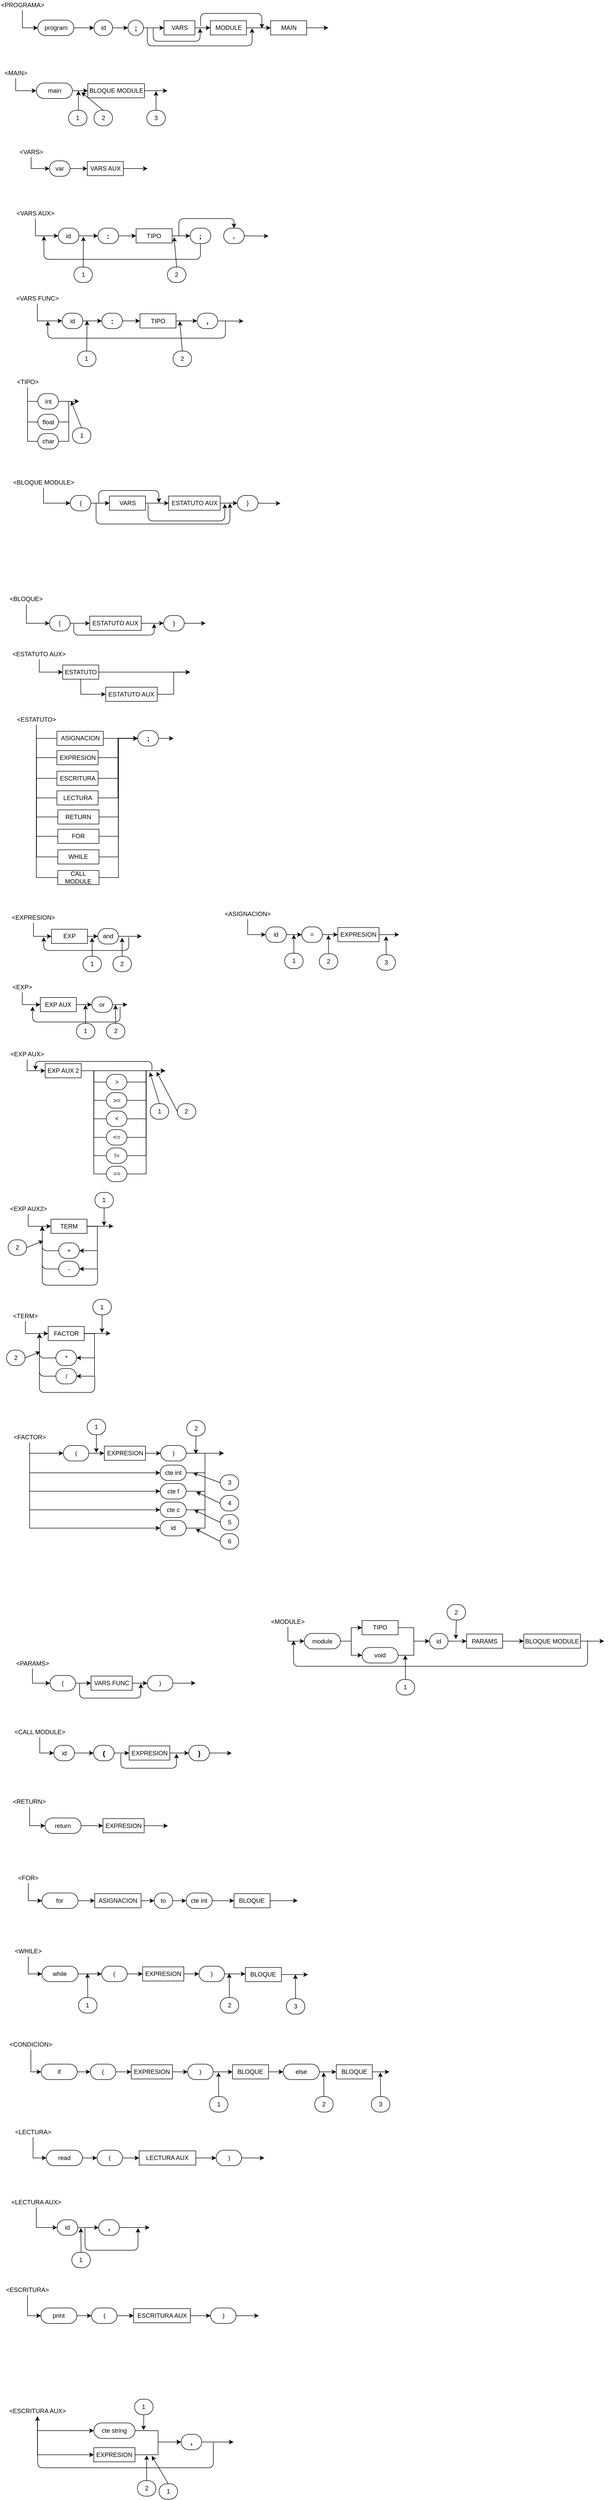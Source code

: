 <mxfile version="13.10.2" type="github">
  <diagram id="HbjWb4XwBNiWFZnqmzFt" name="Page-1">
    <mxGraphModel dx="593" dy="-838" grid="0" gridSize="10" guides="1" tooltips="1" connect="1" arrows="1" fold="1" page="1" pageScale="1" pageWidth="827" pageHeight="1169" math="0" shadow="0">
      <root>
        <mxCell id="0" />
        <mxCell id="1" parent="0" />
        <mxCell id="0wjpcV22vmfzBX8xie9R-3" style="edgeStyle=orthogonalEdgeStyle;rounded=0;orthogonalLoop=1;jettySize=auto;html=1;exitX=0.5;exitY=1;exitDx=0;exitDy=0;entryX=0;entryY=0.5;entryDx=0;entryDy=0;" parent="1" source="QDssYqvsrF62F8crRkIU-1" target="QDssYqvsrF62F8crRkIU-30" edge="1">
          <mxGeometry relative="1" as="geometry" />
        </mxCell>
        <mxCell id="QDssYqvsrF62F8crRkIU-1" value="&amp;lt;PROGRAMA&amp;gt;" style="text;html=1;strokeColor=none;fillColor=none;align=center;verticalAlign=middle;whiteSpace=wrap;rounded=0;" parent="1" vertex="1">
          <mxGeometry x="49.5" y="1215" width="60" height="20" as="geometry" />
        </mxCell>
        <mxCell id="0wjpcV22vmfzBX8xie9R-14" style="edgeStyle=orthogonalEdgeStyle;rounded=0;orthogonalLoop=1;jettySize=auto;html=1;exitX=0.5;exitY=1;exitDx=0;exitDy=0;entryX=0;entryY=0.5;entryDx=0;entryDy=0;" parent="1" source="QDssYqvsrF62F8crRkIU-2" target="0wjpcV22vmfzBX8xie9R-15" edge="1">
          <mxGeometry relative="1" as="geometry" />
        </mxCell>
        <mxCell id="QDssYqvsrF62F8crRkIU-2" value="&amp;lt;MAIN&amp;gt;" style="text;html=1;strokeColor=none;fillColor=none;align=center;verticalAlign=middle;whiteSpace=wrap;rounded=0;" parent="1" vertex="1">
          <mxGeometry x="36.5" y="1347" width="60" height="20" as="geometry" />
        </mxCell>
        <mxCell id="0wjpcV22vmfzBX8xie9R-47" style="edgeStyle=orthogonalEdgeStyle;rounded=0;orthogonalLoop=1;jettySize=auto;html=1;exitX=0.5;exitY=1;exitDx=0;exitDy=0;entryX=0;entryY=0.5;entryDx=0;entryDy=0;" parent="1" source="QDssYqvsrF62F8crRkIU-3" target="0wjpcV22vmfzBX8xie9R-45" edge="1">
          <mxGeometry relative="1" as="geometry" />
        </mxCell>
        <mxCell id="QDssYqvsrF62F8crRkIU-3" value="&amp;lt;VARS&amp;gt;" style="text;html=1;strokeColor=none;fillColor=none;align=center;verticalAlign=middle;whiteSpace=wrap;rounded=0;" parent="1" vertex="1">
          <mxGeometry x="66.5" y="1500" width="60" height="20" as="geometry" />
        </mxCell>
        <mxCell id="0wjpcV22vmfzBX8xie9R-51" style="edgeStyle=orthogonalEdgeStyle;rounded=0;orthogonalLoop=1;jettySize=auto;html=1;exitX=0.5;exitY=1;exitDx=0;exitDy=0;entryX=0;entryY=0.5;entryDx=0;entryDy=0;" parent="1" source="QDssYqvsrF62F8crRkIU-4" target="0wjpcV22vmfzBX8xie9R-40" edge="1">
          <mxGeometry relative="1" as="geometry" />
        </mxCell>
        <mxCell id="QDssYqvsrF62F8crRkIU-4" value="&amp;lt;VARS AUX&amp;gt;" style="text;html=1;strokeColor=none;fillColor=none;align=center;verticalAlign=middle;whiteSpace=wrap;rounded=0;" parent="1" vertex="1">
          <mxGeometry x="64.75" y="1619" width="80" height="20" as="geometry" />
        </mxCell>
        <mxCell id="QDssYqvsrF62F8crRkIU-115" style="edgeStyle=orthogonalEdgeStyle;rounded=0;orthogonalLoop=1;jettySize=auto;html=1;exitX=0.5;exitY=1;exitDx=0;exitDy=0;entryX=0;entryY=0.5;entryDx=0;entryDy=0;endArrow=none;endFill=0;" parent="1" source="QDssYqvsrF62F8crRkIU-6" target="QDssYqvsrF62F8crRkIU-111" edge="1">
          <mxGeometry relative="1" as="geometry" />
        </mxCell>
        <mxCell id="QDssYqvsrF62F8crRkIU-6" value="&amp;lt;TIPO&amp;gt;" style="text;html=1;strokeColor=none;fillColor=none;align=center;verticalAlign=middle;whiteSpace=wrap;rounded=0;" parent="1" vertex="1">
          <mxGeometry x="59.5" y="1946" width="60" height="20" as="geometry" />
        </mxCell>
        <mxCell id="0wjpcV22vmfzBX8xie9R-24" style="edgeStyle=orthogonalEdgeStyle;rounded=0;orthogonalLoop=1;jettySize=auto;html=1;exitX=0.5;exitY=1;exitDx=0;exitDy=0;entryX=0;entryY=0.5;entryDx=0;entryDy=0;" parent="1" source="QDssYqvsrF62F8crRkIU-7" target="0wjpcV22vmfzBX8xie9R-19" edge="1">
          <mxGeometry relative="1" as="geometry" />
        </mxCell>
        <mxCell id="QDssYqvsrF62F8crRkIU-7" value="&amp;lt;BLOQUE MODULE&amp;gt;" style="text;html=1;strokeColor=none;fillColor=none;align=center;verticalAlign=middle;whiteSpace=wrap;rounded=0;" parent="1" vertex="1">
          <mxGeometry x="55.5" y="2141" width="130" height="20" as="geometry" />
        </mxCell>
        <mxCell id="0wjpcV22vmfzBX8xie9R-35" style="edgeStyle=orthogonalEdgeStyle;rounded=0;orthogonalLoop=1;jettySize=auto;html=1;exitX=0.5;exitY=1;exitDx=0;exitDy=0;entryX=0;entryY=0.5;entryDx=0;entryDy=0;" parent="1" source="QDssYqvsrF62F8crRkIU-8" target="0wjpcV22vmfzBX8xie9R-32" edge="1">
          <mxGeometry relative="1" as="geometry" />
        </mxCell>
        <mxCell id="QDssYqvsrF62F8crRkIU-8" value="&amp;lt;BLOQUE&amp;gt;" style="text;html=1;strokeColor=none;fillColor=none;align=center;verticalAlign=middle;whiteSpace=wrap;rounded=0;" parent="1" vertex="1">
          <mxGeometry x="57.25" y="2367" width="60" height="20" as="geometry" />
        </mxCell>
        <mxCell id="0wjpcV22vmfzBX8xie9R-78" style="edgeStyle=orthogonalEdgeStyle;rounded=0;orthogonalLoop=1;jettySize=auto;html=1;exitX=0.5;exitY=1;exitDx=0;exitDy=0;entryX=0;entryY=0.5;entryDx=0;entryDy=0;" parent="1" source="QDssYqvsrF62F8crRkIU-9" target="0wjpcV22vmfzBX8xie9R-76" edge="1">
          <mxGeometry relative="1" as="geometry" />
        </mxCell>
        <mxCell id="QDssYqvsrF62F8crRkIU-9" value="&amp;lt;ESTATUTO AUX&amp;gt;" style="text;html=1;strokeColor=none;fillColor=none;align=center;verticalAlign=middle;whiteSpace=wrap;rounded=0;" parent="1" vertex="1">
          <mxGeometry x="57.25" y="2474" width="110" height="20" as="geometry" />
        </mxCell>
        <mxCell id="QDssYqvsrF62F8crRkIU-126" style="edgeStyle=orthogonalEdgeStyle;rounded=0;orthogonalLoop=1;jettySize=auto;html=1;exitX=0.5;exitY=1;exitDx=0;exitDy=0;entryX=0;entryY=0.5;entryDx=0;entryDy=0;endArrow=classic;endFill=1;" parent="1" source="QDssYqvsrF62F8crRkIU-11" target="QDssYqvsrF62F8crRkIU-122" edge="1">
          <mxGeometry relative="1" as="geometry" />
        </mxCell>
        <mxCell id="QDssYqvsrF62F8crRkIU-11" value="&amp;lt;ASIGNACION&amp;gt;" style="text;html=1;strokeColor=none;fillColor=none;align=center;verticalAlign=middle;whiteSpace=wrap;rounded=0;" parent="1" vertex="1">
          <mxGeometry x="471.94" y="2978" width="90" height="20" as="geometry" />
        </mxCell>
        <mxCell id="QDssYqvsrF62F8crRkIU-133" style="edgeStyle=orthogonalEdgeStyle;rounded=0;orthogonalLoop=1;jettySize=auto;html=1;exitX=0.5;exitY=1;exitDx=0;exitDy=0;entryX=0;entryY=0.5;entryDx=0;entryDy=0;endArrow=classic;endFill=1;" parent="1" source="QDssYqvsrF62F8crRkIU-12" target="QDssYqvsrF62F8crRkIU-130" edge="1">
          <mxGeometry relative="1" as="geometry" />
        </mxCell>
        <mxCell id="QDssYqvsrF62F8crRkIU-12" value="&amp;lt;EXPRESION&amp;gt;" style="text;html=1;strokeColor=none;fillColor=none;align=center;verticalAlign=middle;whiteSpace=wrap;rounded=0;" parent="1" vertex="1">
          <mxGeometry x="71" y="2985" width="60" height="20" as="geometry" />
        </mxCell>
        <mxCell id="QDssYqvsrF62F8crRkIU-137" style="edgeStyle=orthogonalEdgeStyle;rounded=0;orthogonalLoop=1;jettySize=auto;html=1;exitX=0.5;exitY=1;exitDx=0;exitDy=0;entryX=0;entryY=0.5;entryDx=0;entryDy=0;endArrow=classic;endFill=1;" parent="1" source="QDssYqvsrF62F8crRkIU-13" target="QDssYqvsrF62F8crRkIU-138" edge="1">
          <mxGeometry relative="1" as="geometry">
            <mxPoint x="106.75" y="3170" as="targetPoint" />
          </mxGeometry>
        </mxCell>
        <mxCell id="QDssYqvsrF62F8crRkIU-13" value="&amp;lt;EXP&amp;gt;" style="text;html=1;strokeColor=none;fillColor=none;align=center;verticalAlign=middle;whiteSpace=wrap;rounded=0;" parent="1" vertex="1">
          <mxGeometry x="51.75" y="3120" width="55" height="20" as="geometry" />
        </mxCell>
        <mxCell id="QDssYqvsrF62F8crRkIU-148" style="edgeStyle=orthogonalEdgeStyle;rounded=0;orthogonalLoop=1;jettySize=auto;html=1;exitX=0.5;exitY=1;exitDx=0;exitDy=0;entryX=0;entryY=0.5;entryDx=0;entryDy=0;endArrow=classic;endFill=1;" parent="1" source="QDssYqvsrF62F8crRkIU-14" target="QDssYqvsrF62F8crRkIU-147" edge="1">
          <mxGeometry relative="1" as="geometry" />
        </mxCell>
        <mxCell id="QDssYqvsrF62F8crRkIU-14" value="&amp;lt;EXP AUX&amp;gt;" style="text;html=1;strokeColor=none;fillColor=none;align=center;verticalAlign=middle;whiteSpace=wrap;rounded=0;" parent="1" vertex="1">
          <mxGeometry x="48.69" y="3250" width="80" height="20" as="geometry" />
        </mxCell>
        <mxCell id="0wjpcV22vmfzBX8xie9R-87" style="edgeStyle=orthogonalEdgeStyle;rounded=0;orthogonalLoop=1;jettySize=auto;html=1;exitX=0.5;exitY=1;exitDx=0;exitDy=0;entryX=0;entryY=0.5;entryDx=0;entryDy=0;" parent="1" source="QDssYqvsrF62F8crRkIU-15" target="QDssYqvsrF62F8crRkIU-47" edge="1">
          <mxGeometry relative="1" as="geometry" />
        </mxCell>
        <mxCell id="QDssYqvsrF62F8crRkIU-15" value="&amp;lt;EXP AUX2&amp;gt;" style="text;html=1;strokeColor=none;fillColor=none;align=center;verticalAlign=middle;whiteSpace=wrap;rounded=0;" parent="1" vertex="1">
          <mxGeometry x="49.5" y="3550" width="82.5" height="20" as="geometry" />
        </mxCell>
        <mxCell id="0wjpcV22vmfzBX8xie9R-159" style="edgeStyle=orthogonalEdgeStyle;rounded=0;orthogonalLoop=1;jettySize=auto;html=1;exitX=0.5;exitY=1;exitDx=0;exitDy=0;entryX=0;entryY=0.5;entryDx=0;entryDy=0;" parent="1" source="QDssYqvsrF62F8crRkIU-19" target="0wjpcV22vmfzBX8xie9R-152" edge="1">
          <mxGeometry relative="1" as="geometry" />
        </mxCell>
        <mxCell id="QDssYqvsrF62F8crRkIU-19" value="&amp;lt;MODULE&amp;gt;" style="text;html=1;strokeColor=none;fillColor=none;align=center;verticalAlign=middle;whiteSpace=wrap;rounded=0;" parent="1" vertex="1">
          <mxGeometry x="555" y="4351" width="80" height="20" as="geometry" />
        </mxCell>
        <mxCell id="0wjpcV22vmfzBX8xie9R-172" style="edgeStyle=orthogonalEdgeStyle;rounded=0;orthogonalLoop=1;jettySize=auto;html=1;exitX=0.5;exitY=1;exitDx=0;exitDy=0;entryX=0;entryY=0.5;entryDx=0;entryDy=0;" parent="1" source="QDssYqvsrF62F8crRkIU-20" target="0wjpcV22vmfzBX8xie9R-169" edge="1">
          <mxGeometry relative="1" as="geometry" />
        </mxCell>
        <mxCell id="QDssYqvsrF62F8crRkIU-20" value="&amp;lt;PARAMS&amp;gt;" style="text;html=1;strokeColor=none;fillColor=none;align=center;verticalAlign=middle;whiteSpace=wrap;rounded=0;" parent="1" vertex="1">
          <mxGeometry x="55.5" y="4432" width="87" height="20" as="geometry" />
        </mxCell>
        <mxCell id="0wjpcV22vmfzBX8xie9R-202" style="edgeStyle=orthogonalEdgeStyle;rounded=0;orthogonalLoop=1;jettySize=auto;html=1;exitX=0.5;exitY=1;exitDx=0;exitDy=0;entryX=0;entryY=0.5;entryDx=0;entryDy=0;" parent="1" source="QDssYqvsrF62F8crRkIU-22" target="0wjpcV22vmfzBX8xie9R-198" edge="1">
          <mxGeometry relative="1" as="geometry" />
        </mxCell>
        <mxCell id="QDssYqvsrF62F8crRkIU-22" value="&amp;lt;RETURN&amp;gt;" style="text;html=1;strokeColor=none;fillColor=none;align=center;verticalAlign=middle;whiteSpace=wrap;rounded=0;" parent="1" vertex="1">
          <mxGeometry x="63.44" y="4700" width="60" height="20" as="geometry" />
        </mxCell>
        <mxCell id="0wjpcV22vmfzBX8xie9R-204" style="edgeStyle=orthogonalEdgeStyle;rounded=0;orthogonalLoop=1;jettySize=auto;html=1;exitX=0.5;exitY=1;exitDx=0;exitDy=0;entryX=0;entryY=0.5;entryDx=0;entryDy=0;" parent="1" source="QDssYqvsrF62F8crRkIU-23" target="0wjpcV22vmfzBX8xie9R-203" edge="1">
          <mxGeometry relative="1" as="geometry" />
        </mxCell>
        <mxCell id="QDssYqvsrF62F8crRkIU-23" value="&amp;lt;FOR&amp;gt;" style="text;html=1;strokeColor=none;fillColor=none;align=center;verticalAlign=middle;whiteSpace=wrap;rounded=0;" parent="1" vertex="1">
          <mxGeometry x="50.94" y="4848" width="80" height="20" as="geometry" />
        </mxCell>
        <mxCell id="0wjpcV22vmfzBX8xie9R-273" style="edgeStyle=orthogonalEdgeStyle;rounded=0;orthogonalLoop=1;jettySize=auto;html=1;exitX=0.5;exitY=1;exitDx=0;exitDy=0;entryX=0;entryY=0.5;entryDx=0;entryDy=0;" parent="1" source="QDssYqvsrF62F8crRkIU-25" target="0wjpcV22vmfzBX8xie9R-259" edge="1">
          <mxGeometry relative="1" as="geometry" />
        </mxCell>
        <mxCell id="QDssYqvsrF62F8crRkIU-25" value="&amp;lt;CONDICION&amp;gt;" style="text;html=1;strokeColor=none;fillColor=none;align=center;verticalAlign=middle;whiteSpace=wrap;rounded=0;" parent="1" vertex="1">
          <mxGeometry x="40.92" y="5171" width="110" height="20" as="geometry" />
        </mxCell>
        <mxCell id="0wjpcV22vmfzBX8xie9R-290" style="edgeStyle=orthogonalEdgeStyle;rounded=0;orthogonalLoop=1;jettySize=auto;html=1;exitX=0.5;exitY=1;exitDx=0;exitDy=0;entryX=0;entryY=0.5;entryDx=0;entryDy=0;" parent="1" source="QDssYqvsrF62F8crRkIU-26" target="0wjpcV22vmfzBX8xie9R-282" edge="1">
          <mxGeometry relative="1" as="geometry" />
        </mxCell>
        <mxCell id="QDssYqvsrF62F8crRkIU-26" value="&amp;lt;ESCRITURA&amp;gt;" style="text;html=1;strokeColor=none;fillColor=none;align=center;verticalAlign=middle;whiteSpace=wrap;rounded=0;" parent="1" vertex="1">
          <mxGeometry x="36.94" y="5647" width="105" height="20" as="geometry" />
        </mxCell>
        <mxCell id="0wjpcV22vmfzBX8xie9R-296" style="edgeStyle=orthogonalEdgeStyle;rounded=0;orthogonalLoop=1;jettySize=auto;html=1;exitX=0.5;exitY=1;exitDx=0;exitDy=0;entryX=0;entryY=0.5;entryDx=0;entryDy=0;" parent="1" source="QDssYqvsrF62F8crRkIU-27" target="0wjpcV22vmfzBX8xie9R-293" edge="1">
          <mxGeometry relative="1" as="geometry" />
        </mxCell>
        <mxCell id="0wjpcV22vmfzBX8xie9R-297" style="edgeStyle=orthogonalEdgeStyle;rounded=0;orthogonalLoop=1;jettySize=auto;html=1;exitX=0.5;exitY=1;exitDx=0;exitDy=0;entryX=0;entryY=0.5;entryDx=0;entryDy=0;" parent="1" source="QDssYqvsrF62F8crRkIU-27" target="0wjpcV22vmfzBX8xie9R-294" edge="1">
          <mxGeometry relative="1" as="geometry" />
        </mxCell>
        <mxCell id="QDssYqvsrF62F8crRkIU-27" value="&amp;lt;ESCRITURA AUX&amp;gt;" style="text;html=1;strokeColor=none;fillColor=none;align=center;verticalAlign=middle;whiteSpace=wrap;rounded=0;" parent="1" vertex="1">
          <mxGeometry x="48.69" y="5882" width="120" height="20" as="geometry" />
        </mxCell>
        <mxCell id="0wjpcV22vmfzBX8xie9R-4" style="edgeStyle=orthogonalEdgeStyle;rounded=0;orthogonalLoop=1;jettySize=auto;html=1;exitX=1;exitY=0.5;exitDx=0;exitDy=0;entryX=0;entryY=0.5;entryDx=0;entryDy=0;" parent="1" source="QDssYqvsrF62F8crRkIU-30" target="QDssYqvsrF62F8crRkIU-31" edge="1">
          <mxGeometry relative="1" as="geometry" />
        </mxCell>
        <mxCell id="QDssYqvsrF62F8crRkIU-30" value="program" style="rounded=1;whiteSpace=wrap;html=1;strokeWidth=1;imageWidth=24;arcSize=50;" parent="1" vertex="1">
          <mxGeometry x="109.5" y="1254" width="70" height="30" as="geometry" />
        </mxCell>
        <mxCell id="0wjpcV22vmfzBX8xie9R-5" style="edgeStyle=orthogonalEdgeStyle;rounded=0;orthogonalLoop=1;jettySize=auto;html=1;exitX=1;exitY=0.5;exitDx=0;exitDy=0;entryX=0;entryY=0.5;entryDx=0;entryDy=0;" parent="1" source="QDssYqvsrF62F8crRkIU-31" target="QDssYqvsrF62F8crRkIU-33" edge="1">
          <mxGeometry relative="1" as="geometry" />
        </mxCell>
        <mxCell id="QDssYqvsrF62F8crRkIU-31" value="id" style="rounded=1;whiteSpace=wrap;html=1;strokeWidth=1;imageWidth=24;arcSize=50;" parent="1" vertex="1">
          <mxGeometry x="218.5" y="1254" width="36" height="30" as="geometry" />
        </mxCell>
        <mxCell id="0wjpcV22vmfzBX8xie9R-6" style="edgeStyle=orthogonalEdgeStyle;rounded=0;orthogonalLoop=1;jettySize=auto;html=1;exitX=1;exitY=0.5;exitDx=0;exitDy=0;" parent="1" source="QDssYqvsrF62F8crRkIU-33" target="QDssYqvsrF62F8crRkIU-34" edge="1">
          <mxGeometry relative="1" as="geometry" />
        </mxCell>
        <mxCell id="QDssYqvsrF62F8crRkIU-33" value="&lt;b&gt;&lt;font style=&quot;font-size: 14px&quot;&gt;;&lt;/font&gt;&lt;/b&gt;" style="rounded=1;whiteSpace=wrap;html=1;strokeWidth=1;imageWidth=24;arcSize=50;" parent="1" vertex="1">
          <mxGeometry x="284.5" y="1254" width="30" height="30" as="geometry" />
        </mxCell>
        <mxCell id="0wjpcV22vmfzBX8xie9R-7" style="edgeStyle=orthogonalEdgeStyle;rounded=0;orthogonalLoop=1;jettySize=auto;html=1;exitX=1;exitY=0.5;exitDx=0;exitDy=0;" parent="1" source="QDssYqvsrF62F8crRkIU-34" target="0wjpcV22vmfzBX8xie9R-1" edge="1">
          <mxGeometry relative="1" as="geometry" />
        </mxCell>
        <mxCell id="QDssYqvsrF62F8crRkIU-34" value="VARS" style="rounded=0;whiteSpace=wrap;html=1;strokeWidth=1;" parent="1" vertex="1">
          <mxGeometry x="354.5" y="1255.25" width="60" height="27.5" as="geometry" />
        </mxCell>
        <mxCell id="QDssYqvsrF62F8crRkIU-35" value="VARS AUX" style="rounded=0;whiteSpace=wrap;html=1;strokeWidth=1;" parent="1" vertex="1">
          <mxGeometry x="205.5" y="1528.25" width="70" height="27.5" as="geometry" />
        </mxCell>
        <mxCell id="QDssYqvsrF62F8crRkIU-38" value="BLOQUE MODULE" style="rounded=0;whiteSpace=wrap;html=1;strokeWidth=1;" parent="1" vertex="1">
          <mxGeometry x="206.5" y="1377.25" width="110" height="27.5" as="geometry" />
        </mxCell>
        <mxCell id="0wjpcV22vmfzBX8xie9R-88" style="edgeStyle=orthogonalEdgeStyle;rounded=0;orthogonalLoop=1;jettySize=auto;html=1;exitX=1;exitY=0.5;exitDx=0;exitDy=0;entryX=1;entryY=0.5;entryDx=0;entryDy=0;" parent="1" source="QDssYqvsrF62F8crRkIU-47" target="0wjpcV22vmfzBX8xie9R-85" edge="1">
          <mxGeometry relative="1" as="geometry" />
        </mxCell>
        <mxCell id="0wjpcV22vmfzBX8xie9R-89" style="edgeStyle=orthogonalEdgeStyle;rounded=0;orthogonalLoop=1;jettySize=auto;html=1;exitX=1;exitY=0.5;exitDx=0;exitDy=0;entryX=1;entryY=0.5;entryDx=0;entryDy=0;" parent="1" source="QDssYqvsrF62F8crRkIU-47" target="0wjpcV22vmfzBX8xie9R-86" edge="1">
          <mxGeometry relative="1" as="geometry" />
        </mxCell>
        <mxCell id="QDssYqvsrF62F8crRkIU-47" value="TERM" style="rounded=0;whiteSpace=wrap;html=1;strokeWidth=1;" parent="1" vertex="1">
          <mxGeometry x="135" y="3580" width="70" height="27.5" as="geometry" />
        </mxCell>
        <mxCell id="0wjpcV22vmfzBX8xie9R-289" style="edgeStyle=orthogonalEdgeStyle;rounded=0;orthogonalLoop=1;jettySize=auto;html=1;exitX=1;exitY=0.5;exitDx=0;exitDy=0;entryX=0;entryY=0.5;entryDx=0;entryDy=0;" parent="1" source="QDssYqvsrF62F8crRkIU-57" target="0wjpcV22vmfzBX8xie9R-285" edge="1">
          <mxGeometry relative="1" as="geometry" />
        </mxCell>
        <mxCell id="QDssYqvsrF62F8crRkIU-57" value="ESCRITURA AUX" style="rounded=0;whiteSpace=wrap;html=1;strokeWidth=1;" parent="1" vertex="1">
          <mxGeometry x="295.5" y="5693.25" width="110" height="27.5" as="geometry" />
        </mxCell>
        <mxCell id="QDssYqvsrF62F8crRkIU-84" style="edgeStyle=orthogonalEdgeStyle;rounded=0;orthogonalLoop=1;jettySize=auto;html=1;exitX=0.5;exitY=1;exitDx=0;exitDy=0;entryX=0;entryY=0.5;entryDx=0;entryDy=0;endArrow=none;endFill=0;" parent="1" source="QDssYqvsrF62F8crRkIU-86" target="QDssYqvsrF62F8crRkIU-105" edge="1">
          <mxGeometry relative="1" as="geometry" />
        </mxCell>
        <mxCell id="QDssYqvsrF62F8crRkIU-85" style="edgeStyle=orthogonalEdgeStyle;rounded=0;orthogonalLoop=1;jettySize=auto;html=1;exitX=0.5;exitY=1;exitDx=0;exitDy=0;entryX=0;entryY=0.5;entryDx=0;entryDy=0;endArrow=none;endFill=0;" parent="1" source="QDssYqvsrF62F8crRkIU-86" target="QDssYqvsrF62F8crRkIU-94" edge="1">
          <mxGeometry relative="1" as="geometry" />
        </mxCell>
        <mxCell id="znCO6b6Jv2cKrJ_dve2f-54" style="edgeStyle=orthogonalEdgeStyle;rounded=0;orthogonalLoop=1;jettySize=auto;html=1;exitX=0.5;exitY=1;exitDx=0;exitDy=0;entryX=0;entryY=0.5;entryDx=0;entryDy=0;endArrow=none;endFill=0;" edge="1" parent="1" source="QDssYqvsrF62F8crRkIU-86" target="znCO6b6Jv2cKrJ_dve2f-53">
          <mxGeometry relative="1" as="geometry" />
        </mxCell>
        <mxCell id="QDssYqvsrF62F8crRkIU-86" value="&amp;lt;ESTATUTO&amp;gt;" style="text;html=1;strokeColor=none;fillColor=none;align=center;verticalAlign=middle;whiteSpace=wrap;rounded=0;" parent="1" vertex="1">
          <mxGeometry x="66.5" y="2601" width="80" height="20" as="geometry" />
        </mxCell>
        <mxCell id="QDssYqvsrF62F8crRkIU-87" style="edgeStyle=orthogonalEdgeStyle;rounded=0;orthogonalLoop=1;jettySize=auto;html=1;exitX=0;exitY=0.5;exitDx=0;exitDy=0;entryX=0.5;entryY=1;entryDx=0;entryDy=0;endArrow=none;endFill=0;" parent="1" source="QDssYqvsrF62F8crRkIU-89" target="QDssYqvsrF62F8crRkIU-86" edge="1">
          <mxGeometry relative="1" as="geometry" />
        </mxCell>
        <mxCell id="QDssYqvsrF62F8crRkIU-88" style="edgeStyle=orthogonalEdgeStyle;rounded=0;orthogonalLoop=1;jettySize=auto;html=1;exitX=1;exitY=0.5;exitDx=0;exitDy=0;endArrow=classic;endFill=1;entryX=0;entryY=0.5;entryDx=0;entryDy=0;" parent="1" source="QDssYqvsrF62F8crRkIU-89" target="QDssYqvsrF62F8crRkIU-106" edge="1">
          <mxGeometry relative="1" as="geometry">
            <mxPoint x="296.5" y="2647.138" as="targetPoint" />
          </mxGeometry>
        </mxCell>
        <mxCell id="QDssYqvsrF62F8crRkIU-89" value="ASIGNACION" style="rounded=0;whiteSpace=wrap;html=1;strokeWidth=1;" parent="1" vertex="1">
          <mxGeometry x="146.5" y="2633.5" width="90" height="27.5" as="geometry" />
        </mxCell>
        <mxCell id="QDssYqvsrF62F8crRkIU-90" style="edgeStyle=orthogonalEdgeStyle;rounded=0;orthogonalLoop=1;jettySize=auto;html=1;exitX=0;exitY=0.5;exitDx=0;exitDy=0;entryX=0.5;entryY=1;entryDx=0;entryDy=0;endArrow=none;endFill=0;" parent="1" source="QDssYqvsrF62F8crRkIU-92" target="QDssYqvsrF62F8crRkIU-86" edge="1">
          <mxGeometry relative="1" as="geometry" />
        </mxCell>
        <mxCell id="QDssYqvsrF62F8crRkIU-91" style="edgeStyle=orthogonalEdgeStyle;rounded=0;orthogonalLoop=1;jettySize=auto;html=1;exitX=1;exitY=0.5;exitDx=0;exitDy=0;endArrow=classic;endFill=1;entryX=0;entryY=0.5;entryDx=0;entryDy=0;" parent="1" source="QDssYqvsrF62F8crRkIU-92" target="QDssYqvsrF62F8crRkIU-106" edge="1">
          <mxGeometry relative="1" as="geometry">
            <mxPoint x="266.5" y="2685.069" as="targetPoint" />
          </mxGeometry>
        </mxCell>
        <mxCell id="QDssYqvsrF62F8crRkIU-92" value="EXPRESION" style="rounded=0;whiteSpace=wrap;html=1;strokeWidth=1;" parent="1" vertex="1">
          <mxGeometry x="146.5" y="2671" width="80" height="27.5" as="geometry" />
        </mxCell>
        <mxCell id="QDssYqvsrF62F8crRkIU-93" style="edgeStyle=orthogonalEdgeStyle;rounded=0;orthogonalLoop=1;jettySize=auto;html=1;exitX=1;exitY=0.5;exitDx=0;exitDy=0;entryX=0;entryY=0.5;entryDx=0;entryDy=0;endArrow=classic;endFill=1;" parent="1" source="QDssYqvsrF62F8crRkIU-94" target="QDssYqvsrF62F8crRkIU-106" edge="1">
          <mxGeometry relative="1" as="geometry" />
        </mxCell>
        <mxCell id="QDssYqvsrF62F8crRkIU-94" value="ESCRITURA" style="rounded=0;whiteSpace=wrap;html=1;strokeWidth=1;" parent="1" vertex="1">
          <mxGeometry x="146.5" y="2711" width="80" height="27.5" as="geometry" />
        </mxCell>
        <mxCell id="QDssYqvsrF62F8crRkIU-95" style="edgeStyle=orthogonalEdgeStyle;rounded=0;orthogonalLoop=1;jettySize=auto;html=1;exitX=0;exitY=0.5;exitDx=0;exitDy=0;endArrow=none;endFill=0;" parent="1" source="QDssYqvsrF62F8crRkIU-97" edge="1">
          <mxGeometry relative="1" as="geometry">
            <mxPoint x="106.5" y="2621" as="targetPoint" />
          </mxGeometry>
        </mxCell>
        <mxCell id="QDssYqvsrF62F8crRkIU-96" style="edgeStyle=orthogonalEdgeStyle;rounded=0;orthogonalLoop=1;jettySize=auto;html=1;exitX=1;exitY=0.5;exitDx=0;exitDy=0;entryX=0;entryY=0.5;entryDx=0;entryDy=0;endArrow=classic;endFill=1;" parent="1" source="QDssYqvsrF62F8crRkIU-97" target="QDssYqvsrF62F8crRkIU-106" edge="1">
          <mxGeometry relative="1" as="geometry" />
        </mxCell>
        <mxCell id="QDssYqvsrF62F8crRkIU-97" value="RETURN" style="rounded=0;whiteSpace=wrap;html=1;strokeWidth=1;" parent="1" vertex="1">
          <mxGeometry x="148.22" y="2786" width="80" height="27.5" as="geometry" />
        </mxCell>
        <mxCell id="QDssYqvsrF62F8crRkIU-98" style="edgeStyle=orthogonalEdgeStyle;rounded=0;orthogonalLoop=1;jettySize=auto;html=1;exitX=0;exitY=0.5;exitDx=0;exitDy=0;endArrow=none;endFill=0;" parent="1" source="QDssYqvsrF62F8crRkIU-100" edge="1">
          <mxGeometry relative="1" as="geometry">
            <mxPoint x="106.5" y="2621" as="targetPoint" />
          </mxGeometry>
        </mxCell>
        <mxCell id="QDssYqvsrF62F8crRkIU-99" style="edgeStyle=orthogonalEdgeStyle;rounded=0;orthogonalLoop=1;jettySize=auto;html=1;exitX=1;exitY=0.5;exitDx=0;exitDy=0;entryX=0;entryY=0.5;entryDx=0;entryDy=0;endArrow=classic;endFill=1;" parent="1" source="QDssYqvsrF62F8crRkIU-100" target="QDssYqvsrF62F8crRkIU-106" edge="1">
          <mxGeometry relative="1" as="geometry" />
        </mxCell>
        <mxCell id="QDssYqvsrF62F8crRkIU-100" value="FOR" style="rounded=0;whiteSpace=wrap;html=1;strokeWidth=1;" parent="1" vertex="1">
          <mxGeometry x="148.22" y="2823.5" width="80" height="27.5" as="geometry" />
        </mxCell>
        <mxCell id="QDssYqvsrF62F8crRkIU-101" style="edgeStyle=orthogonalEdgeStyle;rounded=0;orthogonalLoop=1;jettySize=auto;html=1;exitX=0;exitY=0.5;exitDx=0;exitDy=0;endArrow=none;endFill=0;" parent="1" source="QDssYqvsrF62F8crRkIU-103" edge="1">
          <mxGeometry relative="1" as="geometry">
            <mxPoint x="106.5" y="2621" as="targetPoint" />
          </mxGeometry>
        </mxCell>
        <mxCell id="QDssYqvsrF62F8crRkIU-102" style="edgeStyle=orthogonalEdgeStyle;rounded=0;orthogonalLoop=1;jettySize=auto;html=1;exitX=1;exitY=0.5;exitDx=0;exitDy=0;entryX=0;entryY=0.5;entryDx=0;entryDy=0;endArrow=classic;endFill=1;" parent="1" source="QDssYqvsrF62F8crRkIU-103" target="QDssYqvsrF62F8crRkIU-106" edge="1">
          <mxGeometry relative="1" as="geometry" />
        </mxCell>
        <mxCell id="QDssYqvsrF62F8crRkIU-103" value="WHILE" style="rounded=0;whiteSpace=wrap;html=1;strokeWidth=1;" parent="1" vertex="1">
          <mxGeometry x="148.22" y="2863.5" width="80" height="27.5" as="geometry" />
        </mxCell>
        <mxCell id="QDssYqvsrF62F8crRkIU-104" style="edgeStyle=orthogonalEdgeStyle;rounded=0;orthogonalLoop=1;jettySize=auto;html=1;exitX=1;exitY=0.5;exitDx=0;exitDy=0;entryX=0;entryY=0.5;entryDx=0;entryDy=0;endArrow=classic;endFill=1;" parent="1" source="QDssYqvsrF62F8crRkIU-105" target="QDssYqvsrF62F8crRkIU-106" edge="1">
          <mxGeometry relative="1" as="geometry" />
        </mxCell>
        <mxCell id="QDssYqvsrF62F8crRkIU-105" value="CALL MODULE" style="rounded=0;whiteSpace=wrap;html=1;strokeWidth=1;" parent="1" vertex="1">
          <mxGeometry x="148.22" y="2903.5" width="80" height="27.5" as="geometry" />
        </mxCell>
        <mxCell id="QDssYqvsrF62F8crRkIU-106" value="" style="rounded=0;whiteSpace=wrap;html=1;strokeWidth=1;strokeColor=none;" parent="1" vertex="1">
          <mxGeometry x="303.5" y="2633.5" width="23" height="27.5" as="geometry" />
        </mxCell>
        <mxCell id="QDssYqvsrF62F8crRkIU-118" style="edgeStyle=orthogonalEdgeStyle;rounded=0;orthogonalLoop=1;jettySize=auto;html=1;exitX=0;exitY=0.5;exitDx=0;exitDy=0;entryX=0.5;entryY=1;entryDx=0;entryDy=0;endArrow=none;endFill=0;" parent="1" source="QDssYqvsrF62F8crRkIU-108" target="QDssYqvsrF62F8crRkIU-6" edge="1">
          <mxGeometry relative="1" as="geometry" />
        </mxCell>
        <mxCell id="QDssYqvsrF62F8crRkIU-120" style="edgeStyle=orthogonalEdgeStyle;rounded=0;orthogonalLoop=1;jettySize=auto;html=1;exitX=1;exitY=0.5;exitDx=0;exitDy=0;entryX=0;entryY=0.5;entryDx=0;entryDy=0;endArrow=classic;endFill=1;" parent="1" source="QDssYqvsrF62F8crRkIU-108" target="QDssYqvsrF62F8crRkIU-114" edge="1">
          <mxGeometry relative="1" as="geometry" />
        </mxCell>
        <mxCell id="QDssYqvsrF62F8crRkIU-108" value="float" style="rounded=1;whiteSpace=wrap;html=1;strokeWidth=1;imageWidth=24;arcSize=50;" parent="1" vertex="1">
          <mxGeometry x="109.5" y="2018.5" width="40" height="30" as="geometry" />
        </mxCell>
        <mxCell id="QDssYqvsrF62F8crRkIU-121" style="edgeStyle=orthogonalEdgeStyle;rounded=0;orthogonalLoop=1;jettySize=auto;html=1;exitX=1;exitY=0.5;exitDx=0;exitDy=0;entryX=0;entryY=0.5;entryDx=0;entryDy=0;endArrow=classic;endFill=1;" parent="1" source="QDssYqvsrF62F8crRkIU-111" target="QDssYqvsrF62F8crRkIU-114" edge="1">
          <mxGeometry relative="1" as="geometry" />
        </mxCell>
        <mxCell id="QDssYqvsrF62F8crRkIU-111" value="char" style="rounded=1;whiteSpace=wrap;html=1;strokeWidth=1;imageWidth=24;arcSize=50;" parent="1" vertex="1">
          <mxGeometry x="109.5" y="2056" width="40" height="30" as="geometry" />
        </mxCell>
        <mxCell id="QDssYqvsrF62F8crRkIU-117" style="edgeStyle=orthogonalEdgeStyle;rounded=0;orthogonalLoop=1;jettySize=auto;html=1;exitX=0;exitY=0.5;exitDx=0;exitDy=0;entryX=0.5;entryY=1;entryDx=0;entryDy=0;endArrow=none;endFill=0;" parent="1" source="QDssYqvsrF62F8crRkIU-112" target="QDssYqvsrF62F8crRkIU-6" edge="1">
          <mxGeometry relative="1" as="geometry" />
        </mxCell>
        <mxCell id="QDssYqvsrF62F8crRkIU-119" style="edgeStyle=orthogonalEdgeStyle;rounded=0;orthogonalLoop=1;jettySize=auto;html=1;exitX=1;exitY=0.5;exitDx=0;exitDy=0;entryX=0;entryY=0.5;entryDx=0;entryDy=0;endArrow=classic;endFill=1;" parent="1" source="QDssYqvsrF62F8crRkIU-112" target="QDssYqvsrF62F8crRkIU-114" edge="1">
          <mxGeometry relative="1" as="geometry" />
        </mxCell>
        <mxCell id="QDssYqvsrF62F8crRkIU-112" value="int" style="rounded=1;whiteSpace=wrap;html=1;strokeWidth=1;imageWidth=24;arcSize=50;" parent="1" vertex="1">
          <mxGeometry x="109.5" y="1978.5" width="40" height="30" as="geometry" />
        </mxCell>
        <mxCell id="QDssYqvsrF62F8crRkIU-114" value="" style="rounded=1;whiteSpace=wrap;html=1;strokeWidth=1;imageWidth=24;arcSize=50;strokeColor=none;" parent="1" vertex="1">
          <mxGeometry x="189.5" y="1986.63" width="10" height="13.75" as="geometry" />
        </mxCell>
        <mxCell id="QDssYqvsrF62F8crRkIU-128" style="edgeStyle=orthogonalEdgeStyle;rounded=0;orthogonalLoop=1;jettySize=auto;html=1;exitX=1;exitY=0.5;exitDx=0;exitDy=0;entryX=0;entryY=0.5;entryDx=0;entryDy=0;endArrow=classic;endFill=1;" parent="1" source="QDssYqvsrF62F8crRkIU-122" target="QDssYqvsrF62F8crRkIU-123" edge="1">
          <mxGeometry relative="1" as="geometry" />
        </mxCell>
        <mxCell id="QDssYqvsrF62F8crRkIU-122" value="id" style="rounded=1;whiteSpace=wrap;html=1;strokeWidth=1;imageWidth=24;arcSize=50;" parent="1" vertex="1">
          <mxGeometry x="551.94" y="3013" width="40" height="30" as="geometry" />
        </mxCell>
        <mxCell id="QDssYqvsrF62F8crRkIU-129" style="edgeStyle=orthogonalEdgeStyle;rounded=0;orthogonalLoop=1;jettySize=auto;html=1;exitX=1;exitY=0.5;exitDx=0;exitDy=0;entryX=0;entryY=0.5;entryDx=0;entryDy=0;endArrow=classic;endFill=1;" parent="1" source="QDssYqvsrF62F8crRkIU-123" target="QDssYqvsrF62F8crRkIU-125" edge="1">
          <mxGeometry relative="1" as="geometry" />
        </mxCell>
        <mxCell id="QDssYqvsrF62F8crRkIU-123" value="=" style="rounded=1;whiteSpace=wrap;html=1;strokeWidth=1;imageWidth=24;arcSize=50;" parent="1" vertex="1">
          <mxGeometry x="621.94" y="3013" width="40" height="30" as="geometry" />
        </mxCell>
        <mxCell id="QDssYqvsrF62F8crRkIU-125" value="EXPRESION" style="rounded=0;whiteSpace=wrap;html=1;strokeWidth=1;" parent="1" vertex="1">
          <mxGeometry x="691.94" y="3014.25" width="80" height="27.5" as="geometry" />
        </mxCell>
        <mxCell id="QDssYqvsrF62F8crRkIU-134" style="edgeStyle=orthogonalEdgeStyle;rounded=0;orthogonalLoop=1;jettySize=auto;html=1;exitX=1;exitY=0.5;exitDx=0;exitDy=0;entryX=0;entryY=0.5;entryDx=0;entryDy=0;endArrow=classic;endFill=1;" parent="1" source="QDssYqvsrF62F8crRkIU-130" target="QDssYqvsrF62F8crRkIU-131" edge="1">
          <mxGeometry relative="1" as="geometry" />
        </mxCell>
        <mxCell id="QDssYqvsrF62F8crRkIU-130" value="EXP" style="rounded=0;whiteSpace=wrap;html=1;strokeWidth=1;" parent="1" vertex="1">
          <mxGeometry x="136" y="3017.5" width="70" height="27.5" as="geometry" />
        </mxCell>
        <mxCell id="QDssYqvsrF62F8crRkIU-135" style="edgeStyle=orthogonalEdgeStyle;rounded=0;orthogonalLoop=1;jettySize=auto;html=1;exitX=1;exitY=0.5;exitDx=0;exitDy=0;entryX=0;entryY=0.5;entryDx=0;entryDy=0;endArrow=classic;endFill=1;" parent="1" source="QDssYqvsrF62F8crRkIU-131" target="QDssYqvsrF62F8crRkIU-132" edge="1">
          <mxGeometry relative="1" as="geometry" />
        </mxCell>
        <mxCell id="QDssYqvsrF62F8crRkIU-131" value="and" style="rounded=1;whiteSpace=wrap;html=1;strokeWidth=1;imageWidth=24;arcSize=50;" parent="1" vertex="1">
          <mxGeometry x="226" y="3016.25" width="40" height="30" as="geometry" />
        </mxCell>
        <mxCell id="QDssYqvsrF62F8crRkIU-132" value="" style="rounded=0;whiteSpace=wrap;html=1;strokeWidth=1;strokeColor=none;" parent="1" vertex="1">
          <mxGeometry x="311" y="3017.5" width="10" height="27.5" as="geometry" />
        </mxCell>
        <mxCell id="QDssYqvsrF62F8crRkIU-144" style="edgeStyle=orthogonalEdgeStyle;rounded=0;orthogonalLoop=1;jettySize=auto;html=1;exitX=1;exitY=0.5;exitDx=0;exitDy=0;entryX=0;entryY=0.5;entryDx=0;entryDy=0;endArrow=classic;endFill=1;" parent="1" source="QDssYqvsrF62F8crRkIU-138" target="QDssYqvsrF62F8crRkIU-139" edge="1">
          <mxGeometry relative="1" as="geometry" />
        </mxCell>
        <mxCell id="QDssYqvsrF62F8crRkIU-138" value="EXP AUX" style="rounded=0;whiteSpace=wrap;html=1;strokeWidth=1;" parent="1" vertex="1">
          <mxGeometry x="114.25" y="3150" width="70" height="27.5" as="geometry" />
        </mxCell>
        <mxCell id="QDssYqvsrF62F8crRkIU-145" style="edgeStyle=orthogonalEdgeStyle;rounded=0;orthogonalLoop=1;jettySize=auto;html=1;exitX=1;exitY=0.5;exitDx=0;exitDy=0;entryX=0;entryY=0.5;entryDx=0;entryDy=0;endArrow=classic;endFill=1;" parent="1" source="QDssYqvsrF62F8crRkIU-139" edge="1">
          <mxGeometry relative="1" as="geometry">
            <mxPoint x="283.25" y="3163.5" as="targetPoint" />
          </mxGeometry>
        </mxCell>
        <mxCell id="QDssYqvsrF62F8crRkIU-139" value="or" style="rounded=1;whiteSpace=wrap;html=1;strokeWidth=1;imageWidth=24;arcSize=50;" parent="1" vertex="1">
          <mxGeometry x="214.25" y="3148.75" width="40" height="30" as="geometry" />
        </mxCell>
        <mxCell id="QDssYqvsrF62F8crRkIU-141" value="" style="endArrow=classic;html=1;" parent="1" edge="1">
          <mxGeometry width="50" height="50" relative="1" as="geometry">
            <mxPoint x="286" y="3032.75" as="sourcePoint" />
            <mxPoint x="121" y="3032.75" as="targetPoint" />
            <Array as="points">
              <mxPoint x="286" y="3058.75" />
              <mxPoint x="121" y="3058.75" />
            </Array>
          </mxGeometry>
        </mxCell>
        <mxCell id="QDssYqvsrF62F8crRkIU-143" value="" style="rounded=0;whiteSpace=wrap;html=1;strokeWidth=1;strokeColor=none;" parent="1" vertex="1">
          <mxGeometry x="287.75" y="3148.75" width="11" height="27.5" as="geometry" />
        </mxCell>
        <mxCell id="QDssYqvsrF62F8crRkIU-146" value="" style="endArrow=classic;html=1;" parent="1" edge="1">
          <mxGeometry width="50" height="50" relative="1" as="geometry">
            <mxPoint x="269.25" y="3168" as="sourcePoint" />
            <mxPoint x="99.25" y="3167.5" as="targetPoint" />
            <Array as="points">
              <mxPoint x="269.25" y="3197.5" />
              <mxPoint x="99.25" y="3197.5" />
            </Array>
          </mxGeometry>
        </mxCell>
        <mxCell id="QDssYqvsrF62F8crRkIU-155" style="edgeStyle=orthogonalEdgeStyle;rounded=0;orthogonalLoop=1;jettySize=auto;html=1;exitX=1;exitY=0.5;exitDx=0;exitDy=0;entryX=0;entryY=0.5;entryDx=0;entryDy=0;endArrow=none;endFill=0;" parent="1" source="QDssYqvsrF62F8crRkIU-147" target="QDssYqvsrF62F8crRkIU-149" edge="1">
          <mxGeometry relative="1" as="geometry" />
        </mxCell>
        <mxCell id="QDssYqvsrF62F8crRkIU-156" style="edgeStyle=orthogonalEdgeStyle;rounded=0;orthogonalLoop=1;jettySize=auto;html=1;exitX=1;exitY=0.5;exitDx=0;exitDy=0;entryX=0;entryY=0.5;entryDx=0;entryDy=0;endArrow=none;endFill=0;" parent="1" source="QDssYqvsrF62F8crRkIU-147" target="QDssYqvsrF62F8crRkIU-152" edge="1">
          <mxGeometry relative="1" as="geometry" />
        </mxCell>
        <mxCell id="QDssYqvsrF62F8crRkIU-157" style="edgeStyle=orthogonalEdgeStyle;rounded=0;orthogonalLoop=1;jettySize=auto;html=1;exitX=1;exitY=0.5;exitDx=0;exitDy=0;entryX=0;entryY=0.5;entryDx=0;entryDy=0;endArrow=none;endFill=0;" parent="1" source="QDssYqvsrF62F8crRkIU-147" target="QDssYqvsrF62F8crRkIU-150" edge="1">
          <mxGeometry relative="1" as="geometry" />
        </mxCell>
        <mxCell id="QDssYqvsrF62F8crRkIU-158" style="edgeStyle=orthogonalEdgeStyle;rounded=0;orthogonalLoop=1;jettySize=auto;html=1;exitX=1;exitY=0.5;exitDx=0;exitDy=0;entryX=0;entryY=0.5;entryDx=0;entryDy=0;endArrow=none;endFill=0;" parent="1" source="QDssYqvsrF62F8crRkIU-147" target="QDssYqvsrF62F8crRkIU-154" edge="1">
          <mxGeometry relative="1" as="geometry" />
        </mxCell>
        <mxCell id="QDssYqvsrF62F8crRkIU-159" style="edgeStyle=orthogonalEdgeStyle;rounded=0;orthogonalLoop=1;jettySize=auto;html=1;exitX=1;exitY=0.5;exitDx=0;exitDy=0;entryX=0;entryY=0.5;entryDx=0;entryDy=0;endArrow=none;endFill=0;" parent="1" source="QDssYqvsrF62F8crRkIU-147" target="QDssYqvsrF62F8crRkIU-151" edge="1">
          <mxGeometry relative="1" as="geometry" />
        </mxCell>
        <mxCell id="QDssYqvsrF62F8crRkIU-160" style="edgeStyle=orthogonalEdgeStyle;rounded=0;orthogonalLoop=1;jettySize=auto;html=1;exitX=1;exitY=0.5;exitDx=0;exitDy=0;entryX=0;entryY=0.5;entryDx=0;entryDy=0;endArrow=none;endFill=0;" parent="1" source="QDssYqvsrF62F8crRkIU-147" target="QDssYqvsrF62F8crRkIU-153" edge="1">
          <mxGeometry relative="1" as="geometry" />
        </mxCell>
        <mxCell id="znCO6b6Jv2cKrJ_dve2f-95" style="edgeStyle=orthogonalEdgeStyle;rounded=0;orthogonalLoop=1;jettySize=auto;html=1;exitX=1;exitY=0.5;exitDx=0;exitDy=0;entryX=0;entryY=0.5;entryDx=0;entryDy=0;" edge="1" parent="1" source="QDssYqvsrF62F8crRkIU-147" target="QDssYqvsrF62F8crRkIU-161">
          <mxGeometry relative="1" as="geometry">
            <mxPoint x="336.931" y="3292.034" as="targetPoint" />
          </mxGeometry>
        </mxCell>
        <mxCell id="QDssYqvsrF62F8crRkIU-147" value="EXP AUX 2" style="rounded=0;whiteSpace=wrap;html=1;strokeWidth=1;" parent="1" vertex="1">
          <mxGeometry x="123.69" y="3278.25" width="70" height="27.5" as="geometry" />
        </mxCell>
        <mxCell id="QDssYqvsrF62F8crRkIU-162" style="edgeStyle=orthogonalEdgeStyle;rounded=0;orthogonalLoop=1;jettySize=auto;html=1;exitX=1;exitY=0.5;exitDx=0;exitDy=0;entryX=0;entryY=0.5;entryDx=0;entryDy=0;endArrow=classic;endFill=1;" parent="1" source="QDssYqvsrF62F8crRkIU-149" target="QDssYqvsrF62F8crRkIU-161" edge="1">
          <mxGeometry relative="1" as="geometry" />
        </mxCell>
        <mxCell id="QDssYqvsrF62F8crRkIU-149" value="&amp;gt;" style="rounded=1;whiteSpace=wrap;html=1;strokeWidth=1;imageWidth=24;arcSize=50;" parent="1" vertex="1">
          <mxGeometry x="242.5" y="3299" width="40" height="30" as="geometry" />
        </mxCell>
        <mxCell id="QDssYqvsrF62F8crRkIU-164" style="edgeStyle=orthogonalEdgeStyle;rounded=0;orthogonalLoop=1;jettySize=auto;html=1;exitX=1;exitY=0.5;exitDx=0;exitDy=0;entryX=0;entryY=0.5;entryDx=0;entryDy=0;endArrow=classic;endFill=1;" parent="1" source="QDssYqvsrF62F8crRkIU-150" target="QDssYqvsrF62F8crRkIU-161" edge="1">
          <mxGeometry relative="1" as="geometry" />
        </mxCell>
        <mxCell id="QDssYqvsrF62F8crRkIU-150" value="&amp;lt;" style="rounded=1;whiteSpace=wrap;html=1;strokeWidth=1;imageWidth=24;arcSize=50;" parent="1" vertex="1">
          <mxGeometry x="242.5" y="3370.25" width="40" height="30" as="geometry" />
        </mxCell>
        <mxCell id="QDssYqvsrF62F8crRkIU-166" style="edgeStyle=orthogonalEdgeStyle;rounded=0;orthogonalLoop=1;jettySize=auto;html=1;exitX=1;exitY=0.5;exitDx=0;exitDy=0;entryX=0;entryY=0.5;entryDx=0;entryDy=0;endArrow=classic;endFill=1;" parent="1" source="QDssYqvsrF62F8crRkIU-151" target="QDssYqvsrF62F8crRkIU-161" edge="1">
          <mxGeometry relative="1" as="geometry" />
        </mxCell>
        <mxCell id="QDssYqvsrF62F8crRkIU-151" value="!=" style="rounded=1;whiteSpace=wrap;html=1;strokeWidth=1;imageWidth=24;arcSize=50;" parent="1" vertex="1">
          <mxGeometry x="242.5" y="3441.75" width="40" height="30" as="geometry" />
        </mxCell>
        <mxCell id="QDssYqvsrF62F8crRkIU-163" style="edgeStyle=orthogonalEdgeStyle;rounded=0;orthogonalLoop=1;jettySize=auto;html=1;exitX=1;exitY=0.5;exitDx=0;exitDy=0;entryX=0;entryY=0.5;entryDx=0;entryDy=0;endArrow=classic;endFill=1;" parent="1" source="QDssYqvsrF62F8crRkIU-152" target="QDssYqvsrF62F8crRkIU-161" edge="1">
          <mxGeometry relative="1" as="geometry" />
        </mxCell>
        <mxCell id="QDssYqvsrF62F8crRkIU-152" value="&amp;gt;=" style="rounded=1;whiteSpace=wrap;html=1;strokeWidth=1;imageWidth=24;arcSize=50;" parent="1" vertex="1">
          <mxGeometry x="242.5" y="3334.5" width="40" height="30" as="geometry" />
        </mxCell>
        <mxCell id="QDssYqvsrF62F8crRkIU-167" style="edgeStyle=orthogonalEdgeStyle;rounded=0;orthogonalLoop=1;jettySize=auto;html=1;exitX=1;exitY=0.5;exitDx=0;exitDy=0;entryX=0;entryY=0.5;entryDx=0;entryDy=0;endArrow=classic;endFill=1;" parent="1" source="QDssYqvsrF62F8crRkIU-153" target="QDssYqvsrF62F8crRkIU-161" edge="1">
          <mxGeometry relative="1" as="geometry" />
        </mxCell>
        <mxCell id="QDssYqvsrF62F8crRkIU-153" value="==" style="rounded=1;whiteSpace=wrap;html=1;strokeWidth=1;imageWidth=24;arcSize=50;" parent="1" vertex="1">
          <mxGeometry x="242.5" y="3477.25" width="40" height="30" as="geometry" />
        </mxCell>
        <mxCell id="QDssYqvsrF62F8crRkIU-165" style="edgeStyle=orthogonalEdgeStyle;rounded=0;orthogonalLoop=1;jettySize=auto;html=1;exitX=1;exitY=0.5;exitDx=0;exitDy=0;entryX=0;entryY=0.5;entryDx=0;entryDy=0;endArrow=classic;endFill=1;" parent="1" source="QDssYqvsrF62F8crRkIU-154" target="QDssYqvsrF62F8crRkIU-161" edge="1">
          <mxGeometry relative="1" as="geometry" />
        </mxCell>
        <mxCell id="QDssYqvsrF62F8crRkIU-154" value="&amp;lt;=" style="rounded=1;whiteSpace=wrap;html=1;strokeWidth=1;imageWidth=24;arcSize=50;" parent="1" vertex="1">
          <mxGeometry x="242.5" y="3406.25" width="40" height="30" as="geometry" />
        </mxCell>
        <mxCell id="QDssYqvsrF62F8crRkIU-161" value="" style="rounded=0;whiteSpace=wrap;html=1;strokeWidth=1;strokeColor=none;" parent="1" vertex="1">
          <mxGeometry x="357" y="3278.25" width="10" height="27.5" as="geometry" />
        </mxCell>
        <mxCell id="0wjpcV22vmfzBX8xie9R-8" style="edgeStyle=orthogonalEdgeStyle;rounded=0;orthogonalLoop=1;jettySize=auto;html=1;exitX=1;exitY=0.5;exitDx=0;exitDy=0;entryX=0;entryY=0.5;entryDx=0;entryDy=0;" parent="1" source="0wjpcV22vmfzBX8xie9R-1" target="0wjpcV22vmfzBX8xie9R-2" edge="1">
          <mxGeometry relative="1" as="geometry" />
        </mxCell>
        <mxCell id="0wjpcV22vmfzBX8xie9R-1" value="MODULE" style="rounded=0;whiteSpace=wrap;html=1;strokeWidth=1;" parent="1" vertex="1">
          <mxGeometry x="444.5" y="1255.25" width="70" height="27.5" as="geometry" />
        </mxCell>
        <mxCell id="0wjpcV22vmfzBX8xie9R-2" value="MAIN" style="rounded=0;whiteSpace=wrap;html=1;strokeWidth=1;" parent="1" vertex="1">
          <mxGeometry x="561.5" y="1255.25" width="70" height="27.5" as="geometry" />
        </mxCell>
        <mxCell id="0wjpcV22vmfzBX8xie9R-9" value="" style="endArrow=classic;html=1;" parent="1" edge="1">
          <mxGeometry width="50" height="50" relative="1" as="geometry">
            <mxPoint x="333.5" y="1270" as="sourcePoint" />
            <mxPoint x="424.5" y="1270" as="targetPoint" />
            <Array as="points">
              <mxPoint x="333.5" y="1295" />
              <mxPoint x="424.5" y="1295" />
            </Array>
          </mxGeometry>
        </mxCell>
        <mxCell id="0wjpcV22vmfzBX8xie9R-10" value="" style="endArrow=classic;html=1;" parent="1" edge="1">
          <mxGeometry width="50" height="50" relative="1" as="geometry">
            <mxPoint x="322" y="1270" as="sourcePoint" />
            <mxPoint x="525.5" y="1270" as="targetPoint" />
            <Array as="points">
              <mxPoint x="322" y="1304" />
              <mxPoint x="525.5" y="1304" />
            </Array>
          </mxGeometry>
        </mxCell>
        <mxCell id="0wjpcV22vmfzBX8xie9R-12" value="" style="endArrow=classic;html=1;" parent="1" edge="1">
          <mxGeometry width="50" height="50" relative="1" as="geometry">
            <mxPoint x="425.5" y="1265" as="sourcePoint" />
            <mxPoint x="544.5" y="1270" as="targetPoint" />
            <Array as="points">
              <mxPoint x="425.5" y="1241" />
              <mxPoint x="544.5" y="1241" />
            </Array>
          </mxGeometry>
        </mxCell>
        <mxCell id="0wjpcV22vmfzBX8xie9R-13" value="" style="endArrow=classic;html=1;exitX=1;exitY=0.5;exitDx=0;exitDy=0;" parent="1" source="0wjpcV22vmfzBX8xie9R-2" edge="1">
          <mxGeometry width="50" height="50" relative="1" as="geometry">
            <mxPoint x="654.5" y="1293" as="sourcePoint" />
            <mxPoint x="673.5" y="1269" as="targetPoint" />
          </mxGeometry>
        </mxCell>
        <mxCell id="0wjpcV22vmfzBX8xie9R-17" style="edgeStyle=orthogonalEdgeStyle;rounded=0;orthogonalLoop=1;jettySize=auto;html=1;exitX=1;exitY=0.5;exitDx=0;exitDy=0;entryX=0;entryY=0.5;entryDx=0;entryDy=0;" parent="1" source="0wjpcV22vmfzBX8xie9R-15" target="QDssYqvsrF62F8crRkIU-38" edge="1">
          <mxGeometry relative="1" as="geometry" />
        </mxCell>
        <mxCell id="0wjpcV22vmfzBX8xie9R-15" value="main" style="rounded=1;whiteSpace=wrap;html=1;strokeWidth=1;imageWidth=24;arcSize=50;" parent="1" vertex="1">
          <mxGeometry x="106.5" y="1376" width="70" height="30" as="geometry" />
        </mxCell>
        <mxCell id="0wjpcV22vmfzBX8xie9R-18" value="" style="endArrow=classic;html=1;exitX=1;exitY=0.5;exitDx=0;exitDy=0;" parent="1" source="QDssYqvsrF62F8crRkIU-38" edge="1">
          <mxGeometry width="50" height="50" relative="1" as="geometry">
            <mxPoint x="325" y="1461" as="sourcePoint" />
            <mxPoint x="361" y="1391" as="targetPoint" />
          </mxGeometry>
        </mxCell>
        <mxCell id="0wjpcV22vmfzBX8xie9R-25" style="edgeStyle=orthogonalEdgeStyle;rounded=0;orthogonalLoop=1;jettySize=auto;html=1;exitX=1;exitY=0.5;exitDx=0;exitDy=0;entryX=0;entryY=0.5;entryDx=0;entryDy=0;" parent="1" source="0wjpcV22vmfzBX8xie9R-19" target="0wjpcV22vmfzBX8xie9R-22" edge="1">
          <mxGeometry relative="1" as="geometry" />
        </mxCell>
        <mxCell id="0wjpcV22vmfzBX8xie9R-19" value="{" style="rounded=1;whiteSpace=wrap;html=1;strokeWidth=1;imageWidth=24;arcSize=50;" parent="1" vertex="1">
          <mxGeometry x="172.5" y="2176" width="40" height="30" as="geometry" />
        </mxCell>
        <mxCell id="0wjpcV22vmfzBX8xie9R-20" value="}" style="rounded=1;whiteSpace=wrap;html=1;strokeWidth=1;imageWidth=24;arcSize=50;" parent="1" vertex="1">
          <mxGeometry x="497" y="2176" width="40" height="30" as="geometry" />
        </mxCell>
        <mxCell id="0wjpcV22vmfzBX8xie9R-26" style="edgeStyle=orthogonalEdgeStyle;rounded=0;orthogonalLoop=1;jettySize=auto;html=1;exitX=1;exitY=0.5;exitDx=0;exitDy=0;" parent="1" source="0wjpcV22vmfzBX8xie9R-22" target="0wjpcV22vmfzBX8xie9R-23" edge="1">
          <mxGeometry relative="1" as="geometry" />
        </mxCell>
        <mxCell id="0wjpcV22vmfzBX8xie9R-22" value="VARS" style="rounded=0;whiteSpace=wrap;html=1;strokeWidth=1;" parent="1" vertex="1">
          <mxGeometry x="248.5" y="2177.25" width="70" height="27.5" as="geometry" />
        </mxCell>
        <mxCell id="0wjpcV22vmfzBX8xie9R-27" style="edgeStyle=orthogonalEdgeStyle;rounded=0;orthogonalLoop=1;jettySize=auto;html=1;exitX=1;exitY=0.5;exitDx=0;exitDy=0;entryX=0;entryY=0.5;entryDx=0;entryDy=0;" parent="1" source="0wjpcV22vmfzBX8xie9R-23" target="0wjpcV22vmfzBX8xie9R-20" edge="1">
          <mxGeometry relative="1" as="geometry" />
        </mxCell>
        <mxCell id="0wjpcV22vmfzBX8xie9R-23" value="ESTATUTO AUX" style="rounded=0;whiteSpace=wrap;html=1;strokeWidth=1;" parent="1" vertex="1">
          <mxGeometry x="363.5" y="2177.25" width="100" height="27.5" as="geometry" />
        </mxCell>
        <mxCell id="0wjpcV22vmfzBX8xie9R-28" value="" style="endArrow=classic;html=1;" parent="1" edge="1">
          <mxGeometry width="50" height="50" relative="1" as="geometry">
            <mxPoint x="222.5" y="2191.5" as="sourcePoint" />
            <mxPoint x="482.5" y="2191.5" as="targetPoint" />
            <Array as="points">
              <mxPoint x="222.5" y="2231.5" />
              <mxPoint x="482.5" y="2231.5" />
            </Array>
          </mxGeometry>
        </mxCell>
        <mxCell id="0wjpcV22vmfzBX8xie9R-29" value="" style="endArrow=classic;html=1;" parent="1" edge="1">
          <mxGeometry width="50" height="50" relative="1" as="geometry">
            <mxPoint x="228" y="2190.5" as="sourcePoint" />
            <mxPoint x="344.5" y="2190.5" as="targetPoint" />
            <Array as="points">
              <mxPoint x="227.5" y="2166.5" />
              <mxPoint x="344.5" y="2166.5" />
            </Array>
          </mxGeometry>
        </mxCell>
        <mxCell id="0wjpcV22vmfzBX8xie9R-30" value="" style="endArrow=classic;html=1;" parent="1" edge="1">
          <mxGeometry width="50" height="50" relative="1" as="geometry">
            <mxPoint x="323.5" y="2192.5" as="sourcePoint" />
            <mxPoint x="472.5" y="2192.5" as="targetPoint" />
            <Array as="points">
              <mxPoint x="323.5" y="2225.5" />
              <mxPoint x="472.5" y="2225.5" />
            </Array>
          </mxGeometry>
        </mxCell>
        <mxCell id="0wjpcV22vmfzBX8xie9R-31" value="" style="endArrow=classic;html=1;exitX=1;exitY=0.5;exitDx=0;exitDy=0;" parent="1" source="0wjpcV22vmfzBX8xie9R-20" edge="1">
          <mxGeometry width="50" height="50" relative="1" as="geometry">
            <mxPoint x="566.5" y="2213.5" as="sourcePoint" />
            <mxPoint x="580.5" y="2191.5" as="targetPoint" />
          </mxGeometry>
        </mxCell>
        <mxCell id="0wjpcV22vmfzBX8xie9R-36" style="edgeStyle=orthogonalEdgeStyle;rounded=0;orthogonalLoop=1;jettySize=auto;html=1;exitX=1;exitY=0.5;exitDx=0;exitDy=0;entryX=0;entryY=0.5;entryDx=0;entryDy=0;" parent="1" source="0wjpcV22vmfzBX8xie9R-32" target="0wjpcV22vmfzBX8xie9R-34" edge="1">
          <mxGeometry relative="1" as="geometry" />
        </mxCell>
        <mxCell id="0wjpcV22vmfzBX8xie9R-32" value="{" style="rounded=1;whiteSpace=wrap;html=1;strokeWidth=1;imageWidth=24;arcSize=50;" parent="1" vertex="1">
          <mxGeometry x="132.25" y="2409" width="40" height="30" as="geometry" />
        </mxCell>
        <mxCell id="0wjpcV22vmfzBX8xie9R-33" value="}" style="rounded=1;whiteSpace=wrap;html=1;strokeWidth=1;imageWidth=24;arcSize=50;" parent="1" vertex="1">
          <mxGeometry x="353.75" y="2409" width="40" height="30" as="geometry" />
        </mxCell>
        <mxCell id="0wjpcV22vmfzBX8xie9R-37" style="edgeStyle=orthogonalEdgeStyle;rounded=0;orthogonalLoop=1;jettySize=auto;html=1;exitX=1;exitY=0.5;exitDx=0;exitDy=0;entryX=0;entryY=0.5;entryDx=0;entryDy=0;" parent="1" source="0wjpcV22vmfzBX8xie9R-34" target="0wjpcV22vmfzBX8xie9R-33" edge="1">
          <mxGeometry relative="1" as="geometry" />
        </mxCell>
        <mxCell id="0wjpcV22vmfzBX8xie9R-34" value="ESTATUTO AUX" style="rounded=0;whiteSpace=wrap;html=1;strokeWidth=1;" parent="1" vertex="1">
          <mxGeometry x="210.25" y="2410.25" width="100" height="27.5" as="geometry" />
        </mxCell>
        <mxCell id="0wjpcV22vmfzBX8xie9R-38" value="" style="endArrow=classic;html=1;" parent="1" edge="1">
          <mxGeometry width="50" height="50" relative="1" as="geometry">
            <mxPoint x="179.25" y="2425" as="sourcePoint" />
            <mxPoint x="335.25" y="2425" as="targetPoint" />
            <Array as="points">
              <mxPoint x="179.25" y="2447" />
              <mxPoint x="335.25" y="2447" />
            </Array>
          </mxGeometry>
        </mxCell>
        <mxCell id="0wjpcV22vmfzBX8xie9R-39" value="" style="endArrow=classic;html=1;exitX=1;exitY=0.5;exitDx=0;exitDy=0;" parent="1" source="0wjpcV22vmfzBX8xie9R-33" edge="1">
          <mxGeometry width="50" height="50" relative="1" as="geometry">
            <mxPoint x="397.75" y="2449" as="sourcePoint" />
            <mxPoint x="435.25" y="2424" as="targetPoint" />
          </mxGeometry>
        </mxCell>
        <mxCell id="0wjpcV22vmfzBX8xie9R-52" style="edgeStyle=orthogonalEdgeStyle;rounded=0;orthogonalLoop=1;jettySize=auto;html=1;exitX=1;exitY=0.5;exitDx=0;exitDy=0;entryX=0;entryY=0.5;entryDx=0;entryDy=0;" parent="1" source="0wjpcV22vmfzBX8xie9R-40" target="0wjpcV22vmfzBX8xie9R-41" edge="1">
          <mxGeometry relative="1" as="geometry" />
        </mxCell>
        <mxCell id="0wjpcV22vmfzBX8xie9R-40" value="id" style="rounded=1;whiteSpace=wrap;html=1;strokeWidth=1;imageWidth=24;arcSize=50;" parent="1" vertex="1">
          <mxGeometry x="149.25" y="1657.5" width="40" height="30" as="geometry" />
        </mxCell>
        <mxCell id="0wjpcV22vmfzBX8xie9R-54" style="edgeStyle=orthogonalEdgeStyle;rounded=0;orthogonalLoop=1;jettySize=auto;html=1;exitX=1;exitY=0.5;exitDx=0;exitDy=0;entryX=0;entryY=0.5;entryDx=0;entryDy=0;" parent="1" source="0wjpcV22vmfzBX8xie9R-41" target="0wjpcV22vmfzBX8xie9R-53" edge="1">
          <mxGeometry relative="1" as="geometry" />
        </mxCell>
        <mxCell id="0wjpcV22vmfzBX8xie9R-41" value="&lt;b&gt;&lt;font style=&quot;font-size: 14px&quot;&gt;:&lt;/font&gt;&lt;/b&gt;" style="rounded=1;whiteSpace=wrap;html=1;strokeWidth=1;imageWidth=24;arcSize=50;" parent="1" vertex="1">
          <mxGeometry x="226.25" y="1657.5" width="40" height="30" as="geometry" />
        </mxCell>
        <mxCell id="0wjpcV22vmfzBX8xie9R-42" value="&lt;b&gt;&lt;font style=&quot;font-size: 14px&quot;&gt;.&lt;/font&gt;&lt;/b&gt;" style="rounded=1;whiteSpace=wrap;html=1;strokeWidth=1;imageWidth=24;arcSize=50;" parent="1" vertex="1">
          <mxGeometry x="470.25" y="1657.5" width="40" height="30" as="geometry" />
        </mxCell>
        <mxCell id="0wjpcV22vmfzBX8xie9R-43" value="&lt;b&gt;&lt;font style=&quot;font-size: 14px&quot;&gt;;&lt;/font&gt;&lt;/b&gt;" style="rounded=1;whiteSpace=wrap;html=1;strokeWidth=1;imageWidth=24;arcSize=50;" parent="1" vertex="1">
          <mxGeometry x="405.25" y="1657.5" width="40" height="30" as="geometry" />
        </mxCell>
        <mxCell id="0wjpcV22vmfzBX8xie9R-49" style="edgeStyle=orthogonalEdgeStyle;rounded=0;orthogonalLoop=1;jettySize=auto;html=1;exitX=1;exitY=0.5;exitDx=0;exitDy=0;" parent="1" source="0wjpcV22vmfzBX8xie9R-45" target="QDssYqvsrF62F8crRkIU-35" edge="1">
          <mxGeometry relative="1" as="geometry" />
        </mxCell>
        <mxCell id="0wjpcV22vmfzBX8xie9R-45" value="var" style="rounded=1;whiteSpace=wrap;html=1;strokeWidth=1;imageWidth=24;arcSize=50;" parent="1" vertex="1">
          <mxGeometry x="132" y="1527" width="40" height="30" as="geometry" />
        </mxCell>
        <mxCell id="0wjpcV22vmfzBX8xie9R-50" value="" style="endArrow=classic;html=1;exitX=1;exitY=0.5;exitDx=0;exitDy=0;" parent="1" source="QDssYqvsrF62F8crRkIU-35" edge="1">
          <mxGeometry width="50" height="50" relative="1" as="geometry">
            <mxPoint x="320.5" y="1572" as="sourcePoint" />
            <mxPoint x="322.5" y="1542" as="targetPoint" />
          </mxGeometry>
        </mxCell>
        <mxCell id="0wjpcV22vmfzBX8xie9R-57" style="edgeStyle=orthogonalEdgeStyle;rounded=0;orthogonalLoop=1;jettySize=auto;html=1;exitX=1;exitY=0.5;exitDx=0;exitDy=0;" parent="1" source="0wjpcV22vmfzBX8xie9R-53" target="0wjpcV22vmfzBX8xie9R-43" edge="1">
          <mxGeometry relative="1" as="geometry" />
        </mxCell>
        <mxCell id="0wjpcV22vmfzBX8xie9R-53" value="TIPO" style="rounded=0;whiteSpace=wrap;html=1;strokeWidth=1;" parent="1" vertex="1">
          <mxGeometry x="300.25" y="1658.75" width="70" height="27.5" as="geometry" />
        </mxCell>
        <mxCell id="0wjpcV22vmfzBX8xie9R-59" value="" style="endArrow=classic;html=1;exitX=1;exitY=0.5;exitDx=0;exitDy=0;" parent="1" source="0wjpcV22vmfzBX8xie9R-42" edge="1">
          <mxGeometry width="50" height="50" relative="1" as="geometry">
            <mxPoint x="526.25" y="1700" as="sourcePoint" />
            <mxPoint x="557.25" y="1673" as="targetPoint" />
          </mxGeometry>
        </mxCell>
        <mxCell id="0wjpcV22vmfzBX8xie9R-60" value="" style="endArrow=classic;html=1;exitX=0.5;exitY=1;exitDx=0;exitDy=0;" parent="1" source="0wjpcV22vmfzBX8xie9R-43" edge="1">
          <mxGeometry width="50" height="50" relative="1" as="geometry">
            <mxPoint x="465.25" y="1673" as="sourcePoint" />
            <mxPoint x="121.25" y="1673" as="targetPoint" />
            <Array as="points">
              <mxPoint x="425.25" y="1718" />
              <mxPoint x="121.25" y="1718" />
            </Array>
          </mxGeometry>
        </mxCell>
        <mxCell id="0wjpcV22vmfzBX8xie9R-62" value="" style="endArrow=classic;html=1;entryX=0.5;entryY=0;entryDx=0;entryDy=0;" parent="1" target="0wjpcV22vmfzBX8xie9R-42" edge="1">
          <mxGeometry width="50" height="50" relative="1" as="geometry">
            <mxPoint x="383.25" y="1672" as="sourcePoint" />
            <mxPoint x="446.25" y="1604" as="targetPoint" />
            <Array as="points">
              <mxPoint x="383.25" y="1639" />
              <mxPoint x="490.25" y="1639" />
            </Array>
          </mxGeometry>
        </mxCell>
        <mxCell id="0wjpcV22vmfzBX8xie9R-63" style="edgeStyle=orthogonalEdgeStyle;rounded=0;orthogonalLoop=1;jettySize=auto;html=1;exitX=0.5;exitY=1;exitDx=0;exitDy=0;entryX=0;entryY=0.5;entryDx=0;entryDy=0;" parent="1" source="0wjpcV22vmfzBX8xie9R-64" target="0wjpcV22vmfzBX8xie9R-66" edge="1">
          <mxGeometry relative="1" as="geometry" />
        </mxCell>
        <mxCell id="0wjpcV22vmfzBX8xie9R-64" value="&amp;lt;VARS FUNC&amp;gt;" style="text;html=1;strokeColor=none;fillColor=none;align=center;verticalAlign=middle;whiteSpace=wrap;rounded=0;" parent="1" vertex="1">
          <mxGeometry x="64.75" y="1784" width="87.5" height="20" as="geometry" />
        </mxCell>
        <mxCell id="0wjpcV22vmfzBX8xie9R-65" style="edgeStyle=orthogonalEdgeStyle;rounded=0;orthogonalLoop=1;jettySize=auto;html=1;exitX=1;exitY=0.5;exitDx=0;exitDy=0;entryX=0;entryY=0.5;entryDx=0;entryDy=0;" parent="1" source="0wjpcV22vmfzBX8xie9R-66" target="0wjpcV22vmfzBX8xie9R-68" edge="1">
          <mxGeometry relative="1" as="geometry" />
        </mxCell>
        <mxCell id="0wjpcV22vmfzBX8xie9R-66" value="id" style="rounded=1;whiteSpace=wrap;html=1;strokeWidth=1;imageWidth=24;arcSize=50;" parent="1" vertex="1">
          <mxGeometry x="156.75" y="1822.5" width="40" height="30" as="geometry" />
        </mxCell>
        <mxCell id="0wjpcV22vmfzBX8xie9R-67" style="edgeStyle=orthogonalEdgeStyle;rounded=0;orthogonalLoop=1;jettySize=auto;html=1;exitX=1;exitY=0.5;exitDx=0;exitDy=0;entryX=0;entryY=0.5;entryDx=0;entryDy=0;" parent="1" source="0wjpcV22vmfzBX8xie9R-68" target="0wjpcV22vmfzBX8xie9R-72" edge="1">
          <mxGeometry relative="1" as="geometry" />
        </mxCell>
        <mxCell id="0wjpcV22vmfzBX8xie9R-68" value="&lt;b&gt;&lt;font style=&quot;font-size: 14px&quot;&gt;:&lt;/font&gt;&lt;/b&gt;" style="rounded=1;whiteSpace=wrap;html=1;strokeWidth=1;imageWidth=24;arcSize=50;" parent="1" vertex="1">
          <mxGeometry x="233.75" y="1822.5" width="40" height="30" as="geometry" />
        </mxCell>
        <mxCell id="0wjpcV22vmfzBX8xie9R-69" value="&lt;b&gt;&lt;font style=&quot;font-size: 14px&quot;&gt;,&lt;/font&gt;&lt;/b&gt;" style="rounded=1;whiteSpace=wrap;html=1;strokeWidth=1;imageWidth=24;arcSize=50;" parent="1" vertex="1">
          <mxGeometry x="418.75" y="1822.5" width="40" height="30" as="geometry" />
        </mxCell>
        <mxCell id="0wjpcV22vmfzBX8xie9R-71" style="edgeStyle=orthogonalEdgeStyle;rounded=0;orthogonalLoop=1;jettySize=auto;html=1;exitX=1;exitY=0.5;exitDx=0;exitDy=0;entryX=0;entryY=0.5;entryDx=0;entryDy=0;" parent="1" source="0wjpcV22vmfzBX8xie9R-72" target="0wjpcV22vmfzBX8xie9R-69" edge="1">
          <mxGeometry relative="1" as="geometry">
            <mxPoint x="412.75" y="1837.514" as="targetPoint" />
          </mxGeometry>
        </mxCell>
        <mxCell id="0wjpcV22vmfzBX8xie9R-72" value="TIPO" style="rounded=0;whiteSpace=wrap;html=1;strokeWidth=1;" parent="1" vertex="1">
          <mxGeometry x="307.75" y="1823.75" width="70" height="27.5" as="geometry" />
        </mxCell>
        <mxCell id="0wjpcV22vmfzBX8xie9R-73" value="" style="endArrow=classic;html=1;exitX=1;exitY=0.5;exitDx=0;exitDy=0;" parent="1" source="0wjpcV22vmfzBX8xie9R-69" edge="1">
          <mxGeometry width="50" height="50" relative="1" as="geometry">
            <mxPoint x="533.75" y="1865" as="sourcePoint" />
            <mxPoint x="508.75" y="1838" as="targetPoint" />
          </mxGeometry>
        </mxCell>
        <mxCell id="0wjpcV22vmfzBX8xie9R-74" value="" style="endArrow=classic;html=1;" parent="1" edge="1">
          <mxGeometry width="50" height="50" relative="1" as="geometry">
            <mxPoint x="473.75" y="1838" as="sourcePoint" />
            <mxPoint x="128.75" y="1838" as="targetPoint" />
            <Array as="points">
              <mxPoint x="473.75" y="1871" />
              <mxPoint x="128.75" y="1871" />
            </Array>
          </mxGeometry>
        </mxCell>
        <mxCell id="0wjpcV22vmfzBX8xie9R-79" style="edgeStyle=orthogonalEdgeStyle;rounded=0;orthogonalLoop=1;jettySize=auto;html=1;exitX=0.5;exitY=1;exitDx=0;exitDy=0;entryX=0;entryY=0.5;entryDx=0;entryDy=0;" parent="1" source="0wjpcV22vmfzBX8xie9R-76" target="0wjpcV22vmfzBX8xie9R-77" edge="1">
          <mxGeometry relative="1" as="geometry" />
        </mxCell>
        <mxCell id="0wjpcV22vmfzBX8xie9R-81" style="edgeStyle=orthogonalEdgeStyle;rounded=0;orthogonalLoop=1;jettySize=auto;html=1;exitX=1;exitY=0.5;exitDx=0;exitDy=0;entryX=0;entryY=0.5;entryDx=0;entryDy=0;" parent="1" source="0wjpcV22vmfzBX8xie9R-76" target="0wjpcV22vmfzBX8xie9R-82" edge="1">
          <mxGeometry relative="1" as="geometry">
            <mxPoint x="294.009" y="2469.517" as="targetPoint" />
          </mxGeometry>
        </mxCell>
        <mxCell id="0wjpcV22vmfzBX8xie9R-76" value="ESTATUTO" style="rounded=0;whiteSpace=wrap;html=1;strokeWidth=1;" parent="1" vertex="1">
          <mxGeometry x="157.75" y="2505" width="70" height="27.5" as="geometry" />
        </mxCell>
        <mxCell id="0wjpcV22vmfzBX8xie9R-83" style="edgeStyle=orthogonalEdgeStyle;rounded=0;orthogonalLoop=1;jettySize=auto;html=1;exitX=1;exitY=0.5;exitDx=0;exitDy=0;entryX=0;entryY=0.5;entryDx=0;entryDy=0;" parent="1" source="0wjpcV22vmfzBX8xie9R-77" target="0wjpcV22vmfzBX8xie9R-82" edge="1">
          <mxGeometry relative="1" as="geometry" />
        </mxCell>
        <mxCell id="0wjpcV22vmfzBX8xie9R-77" value="ESTATUTO AUX" style="rounded=0;whiteSpace=wrap;html=1;strokeWidth=1;" parent="1" vertex="1">
          <mxGeometry x="241.25" y="2548" width="100" height="27.5" as="geometry" />
        </mxCell>
        <mxCell id="0wjpcV22vmfzBX8xie9R-82" value="" style="rounded=0;whiteSpace=wrap;html=1;strokeWidth=1;strokeColor=none;" parent="1" vertex="1">
          <mxGeometry x="405.25" y="2505" width="11" height="27.5" as="geometry" />
        </mxCell>
        <mxCell id="0wjpcV22vmfzBX8xie9R-84" value="" style="endArrow=classic;html=1;exitX=1;exitY=0.5;exitDx=0;exitDy=0;" parent="1" source="QDssYqvsrF62F8crRkIU-125" edge="1">
          <mxGeometry width="50" height="50" relative="1" as="geometry">
            <mxPoint x="874.94" y="3130" as="sourcePoint" />
            <mxPoint x="810.94" y="3028" as="targetPoint" />
          </mxGeometry>
        </mxCell>
        <mxCell id="0wjpcV22vmfzBX8xie9R-85" value="+" style="rounded=1;whiteSpace=wrap;html=1;strokeWidth=1;imageWidth=24;arcSize=50;" parent="1" vertex="1">
          <mxGeometry x="150" y="3626" width="40" height="30" as="geometry" />
        </mxCell>
        <mxCell id="0wjpcV22vmfzBX8xie9R-86" value="-" style="rounded=1;whiteSpace=wrap;html=1;strokeWidth=1;imageWidth=24;arcSize=50;" parent="1" vertex="1">
          <mxGeometry x="150" y="3661.5" width="40" height="30" as="geometry" />
        </mxCell>
        <mxCell id="0wjpcV22vmfzBX8xie9R-92" value="" style="endArrow=classic;html=1;exitX=0;exitY=0.5;exitDx=0;exitDy=0;" parent="1" source="0wjpcV22vmfzBX8xie9R-86" edge="1">
          <mxGeometry width="50" height="50" relative="1" as="geometry">
            <mxPoint x="90" y="3684.5" as="sourcePoint" />
            <mxPoint x="118" y="3593.5" as="targetPoint" />
            <Array as="points">
              <mxPoint x="118" y="3676.5" />
            </Array>
          </mxGeometry>
        </mxCell>
        <mxCell id="0wjpcV22vmfzBX8xie9R-94" value="" style="endArrow=classic;html=1;exitX=0;exitY=0.5;exitDx=0;exitDy=0;" parent="1" edge="1">
          <mxGeometry width="50" height="50" relative="1" as="geometry">
            <mxPoint x="150" y="3641" as="sourcePoint" />
            <mxPoint x="118" y="3593.5" as="targetPoint" />
            <Array as="points">
              <mxPoint x="118" y="3641.5" />
            </Array>
          </mxGeometry>
        </mxCell>
        <mxCell id="0wjpcV22vmfzBX8xie9R-95" value="" style="endArrow=classic;html=1;exitX=1;exitY=0.5;exitDx=0;exitDy=0;" parent="1" source="QDssYqvsrF62F8crRkIU-47" edge="1">
          <mxGeometry width="50" height="50" relative="1" as="geometry">
            <mxPoint x="244" y="3622.5" as="sourcePoint" />
            <mxPoint x="256" y="3593.5" as="targetPoint" />
          </mxGeometry>
        </mxCell>
        <mxCell id="0wjpcV22vmfzBX8xie9R-100" value="" style="endArrow=classic;html=1;" parent="1" edge="1">
          <mxGeometry width="50" height="50" relative="1" as="geometry">
            <mxPoint x="225.5" y="3677" as="sourcePoint" />
            <mxPoint x="118" y="3594.0" as="targetPoint" />
            <Array as="points">
              <mxPoint x="225.5" y="3708" />
              <mxPoint x="118" y="3708" />
            </Array>
          </mxGeometry>
        </mxCell>
        <mxCell id="0wjpcV22vmfzBX8xie9R-101" style="edgeStyle=orthogonalEdgeStyle;rounded=0;orthogonalLoop=1;jettySize=auto;html=1;exitX=0.5;exitY=1;exitDx=0;exitDy=0;entryX=0;entryY=0.5;entryDx=0;entryDy=0;" parent="1" source="0wjpcV22vmfzBX8xie9R-102" target="0wjpcV22vmfzBX8xie9R-105" edge="1">
          <mxGeometry relative="1" as="geometry" />
        </mxCell>
        <mxCell id="0wjpcV22vmfzBX8xie9R-102" value="&amp;lt;TERM&amp;gt;" style="text;html=1;strokeColor=none;fillColor=none;align=center;verticalAlign=middle;whiteSpace=wrap;rounded=0;" parent="1" vertex="1">
          <mxGeometry x="44" y="3758" width="82.5" height="20" as="geometry" />
        </mxCell>
        <mxCell id="0wjpcV22vmfzBX8xie9R-103" style="edgeStyle=orthogonalEdgeStyle;rounded=0;orthogonalLoop=1;jettySize=auto;html=1;exitX=1;exitY=0.5;exitDx=0;exitDy=0;entryX=1;entryY=0.5;entryDx=0;entryDy=0;" parent="1" source="0wjpcV22vmfzBX8xie9R-105" target="0wjpcV22vmfzBX8xie9R-106" edge="1">
          <mxGeometry relative="1" as="geometry" />
        </mxCell>
        <mxCell id="0wjpcV22vmfzBX8xie9R-104" style="edgeStyle=orthogonalEdgeStyle;rounded=0;orthogonalLoop=1;jettySize=auto;html=1;exitX=1;exitY=0.5;exitDx=0;exitDy=0;entryX=1;entryY=0.5;entryDx=0;entryDy=0;" parent="1" source="0wjpcV22vmfzBX8xie9R-105" target="0wjpcV22vmfzBX8xie9R-107" edge="1">
          <mxGeometry relative="1" as="geometry" />
        </mxCell>
        <mxCell id="0wjpcV22vmfzBX8xie9R-105" value="FACTOR" style="rounded=0;whiteSpace=wrap;html=1;strokeWidth=1;" parent="1" vertex="1">
          <mxGeometry x="129.5" y="3788" width="70" height="27.5" as="geometry" />
        </mxCell>
        <mxCell id="0wjpcV22vmfzBX8xie9R-106" value="*" style="rounded=1;whiteSpace=wrap;html=1;strokeWidth=1;imageWidth=24;arcSize=50;" parent="1" vertex="1">
          <mxGeometry x="144.5" y="3834" width="40" height="30" as="geometry" />
        </mxCell>
        <mxCell id="0wjpcV22vmfzBX8xie9R-107" value="/" style="rounded=1;whiteSpace=wrap;html=1;strokeWidth=1;imageWidth=24;arcSize=50;" parent="1" vertex="1">
          <mxGeometry x="144.5" y="3869.5" width="40" height="30" as="geometry" />
        </mxCell>
        <mxCell id="0wjpcV22vmfzBX8xie9R-108" value="" style="endArrow=classic;html=1;exitX=0;exitY=0.5;exitDx=0;exitDy=0;" parent="1" source="0wjpcV22vmfzBX8xie9R-107" edge="1">
          <mxGeometry width="50" height="50" relative="1" as="geometry">
            <mxPoint x="84.5" y="3892.5" as="sourcePoint" />
            <mxPoint x="112.5" y="3801.5" as="targetPoint" />
            <Array as="points">
              <mxPoint x="112.5" y="3884.5" />
            </Array>
          </mxGeometry>
        </mxCell>
        <mxCell id="0wjpcV22vmfzBX8xie9R-109" value="" style="endArrow=classic;html=1;exitX=0;exitY=0.5;exitDx=0;exitDy=0;" parent="1" edge="1">
          <mxGeometry width="50" height="50" relative="1" as="geometry">
            <mxPoint x="144.5" y="3849" as="sourcePoint" />
            <mxPoint x="112.5" y="3801.5" as="targetPoint" />
            <Array as="points">
              <mxPoint x="112.5" y="3849.5" />
            </Array>
          </mxGeometry>
        </mxCell>
        <mxCell id="0wjpcV22vmfzBX8xie9R-110" value="" style="endArrow=classic;html=1;exitX=1;exitY=0.5;exitDx=0;exitDy=0;" parent="1" source="0wjpcV22vmfzBX8xie9R-105" edge="1">
          <mxGeometry width="50" height="50" relative="1" as="geometry">
            <mxPoint x="238.5" y="3830.5" as="sourcePoint" />
            <mxPoint x="250.5" y="3801.5" as="targetPoint" />
          </mxGeometry>
        </mxCell>
        <mxCell id="0wjpcV22vmfzBX8xie9R-111" value="" style="endArrow=classic;html=1;" parent="1" edge="1">
          <mxGeometry width="50" height="50" relative="1" as="geometry">
            <mxPoint x="220" y="3885" as="sourcePoint" />
            <mxPoint x="112.5" y="3802.0" as="targetPoint" />
            <Array as="points">
              <mxPoint x="220" y="3916" />
              <mxPoint x="112.5" y="3916" />
            </Array>
          </mxGeometry>
        </mxCell>
        <mxCell id="0wjpcV22vmfzBX8xie9R-135" style="edgeStyle=orthogonalEdgeStyle;rounded=0;orthogonalLoop=1;jettySize=auto;html=1;exitX=0.5;exitY=1;exitDx=0;exitDy=0;entryX=0;entryY=0.5;entryDx=0;entryDy=0;" parent="1" source="0wjpcV22vmfzBX8xie9R-113" target="0wjpcV22vmfzBX8xie9R-122" edge="1">
          <mxGeometry relative="1" as="geometry" />
        </mxCell>
        <mxCell id="0wjpcV22vmfzBX8xie9R-136" style="edgeStyle=orthogonalEdgeStyle;rounded=0;orthogonalLoop=1;jettySize=auto;html=1;exitX=0.5;exitY=1;exitDx=0;exitDy=0;entryX=0;entryY=0.5;entryDx=0;entryDy=0;" parent="1" source="0wjpcV22vmfzBX8xie9R-113" target="0wjpcV22vmfzBX8xie9R-128" edge="1">
          <mxGeometry relative="1" as="geometry" />
        </mxCell>
        <mxCell id="0wjpcV22vmfzBX8xie9R-137" style="edgeStyle=orthogonalEdgeStyle;rounded=0;orthogonalLoop=1;jettySize=auto;html=1;exitX=0.5;exitY=1;exitDx=0;exitDy=0;entryX=0;entryY=0.5;entryDx=0;entryDy=0;" parent="1" source="0wjpcV22vmfzBX8xie9R-113" target="0wjpcV22vmfzBX8xie9R-124" edge="1">
          <mxGeometry relative="1" as="geometry" />
        </mxCell>
        <mxCell id="0wjpcV22vmfzBX8xie9R-138" style="edgeStyle=orthogonalEdgeStyle;rounded=0;orthogonalLoop=1;jettySize=auto;html=1;exitX=0.5;exitY=1;exitDx=0;exitDy=0;entryX=0;entryY=0.5;entryDx=0;entryDy=0;" parent="1" source="0wjpcV22vmfzBX8xie9R-113" target="0wjpcV22vmfzBX8xie9R-132" edge="1">
          <mxGeometry relative="1" as="geometry" />
        </mxCell>
        <mxCell id="0wjpcV22vmfzBX8xie9R-139" style="edgeStyle=orthogonalEdgeStyle;rounded=0;orthogonalLoop=1;jettySize=auto;html=1;exitX=0.5;exitY=1;exitDx=0;exitDy=0;entryX=0;entryY=0.5;entryDx=0;entryDy=0;" parent="1" source="0wjpcV22vmfzBX8xie9R-113" target="0wjpcV22vmfzBX8xie9R-126" edge="1">
          <mxGeometry relative="1" as="geometry" />
        </mxCell>
        <mxCell id="0wjpcV22vmfzBX8xie9R-113" value="&amp;lt;FACTOR&amp;gt;" style="text;html=1;strokeColor=none;fillColor=none;align=center;verticalAlign=middle;whiteSpace=wrap;rounded=0;" parent="1" vertex="1">
          <mxGeometry x="53.5" y="3993" width="80" height="20" as="geometry" />
        </mxCell>
        <mxCell id="0wjpcV22vmfzBX8xie9R-143" style="edgeStyle=orthogonalEdgeStyle;rounded=0;orthogonalLoop=1;jettySize=auto;html=1;exitX=1;exitY=0.5;exitDx=0;exitDy=0;entryX=0;entryY=0.5;entryDx=0;entryDy=0;" parent="1" source="0wjpcV22vmfzBX8xie9R-122" target="0wjpcV22vmfzBX8xie9R-141" edge="1">
          <mxGeometry relative="1" as="geometry" />
        </mxCell>
        <mxCell id="0wjpcV22vmfzBX8xie9R-122" value="(" style="rounded=1;whiteSpace=wrap;html=1;strokeWidth=1;imageWidth=24;arcSize=50;" parent="1" vertex="1">
          <mxGeometry x="159" y="4019" width="49.5" height="30" as="geometry" />
        </mxCell>
        <mxCell id="0wjpcV22vmfzBX8xie9R-148" style="edgeStyle=orthogonalEdgeStyle;rounded=0;orthogonalLoop=1;jettySize=auto;html=1;exitX=1;exitY=0.5;exitDx=0;exitDy=0;entryX=0;entryY=0.5;entryDx=0;entryDy=0;" parent="1" source="0wjpcV22vmfzBX8xie9R-124" target="0wjpcV22vmfzBX8xie9R-145" edge="1">
          <mxGeometry relative="1" as="geometry" />
        </mxCell>
        <mxCell id="0wjpcV22vmfzBX8xie9R-124" value="cte f" style="rounded=1;whiteSpace=wrap;html=1;strokeWidth=1;imageWidth=24;arcSize=50;" parent="1" vertex="1">
          <mxGeometry x="347" y="4092.75" width="50.5" height="30" as="geometry" />
        </mxCell>
        <mxCell id="0wjpcV22vmfzBX8xie9R-150" style="edgeStyle=orthogonalEdgeStyle;rounded=0;orthogonalLoop=1;jettySize=auto;html=1;exitX=1;exitY=0.5;exitDx=0;exitDy=0;entryX=0;entryY=0.5;entryDx=0;entryDy=0;" parent="1" source="0wjpcV22vmfzBX8xie9R-126" target="0wjpcV22vmfzBX8xie9R-145" edge="1">
          <mxGeometry relative="1" as="geometry" />
        </mxCell>
        <mxCell id="0wjpcV22vmfzBX8xie9R-126" value="id" style="rounded=1;whiteSpace=wrap;html=1;strokeWidth=1;imageWidth=24;arcSize=50;" parent="1" vertex="1">
          <mxGeometry x="347" y="4164.25" width="50.5" height="30" as="geometry" />
        </mxCell>
        <mxCell id="0wjpcV22vmfzBX8xie9R-147" style="edgeStyle=orthogonalEdgeStyle;rounded=0;orthogonalLoop=1;jettySize=auto;html=1;exitX=1;exitY=0.5;exitDx=0;exitDy=0;entryX=0;entryY=0.5;entryDx=0;entryDy=0;" parent="1" source="0wjpcV22vmfzBX8xie9R-128" target="0wjpcV22vmfzBX8xie9R-145" edge="1">
          <mxGeometry relative="1" as="geometry" />
        </mxCell>
        <mxCell id="0wjpcV22vmfzBX8xie9R-128" value="cte int" style="rounded=1;whiteSpace=wrap;html=1;strokeWidth=1;imageWidth=24;arcSize=50;" parent="1" vertex="1">
          <mxGeometry x="347" y="4057" width="50.5" height="30" as="geometry" />
        </mxCell>
        <mxCell id="0wjpcV22vmfzBX8xie9R-149" style="edgeStyle=orthogonalEdgeStyle;rounded=0;orthogonalLoop=1;jettySize=auto;html=1;exitX=1;exitY=0.5;exitDx=0;exitDy=0;entryX=0;entryY=0.5;entryDx=0;entryDy=0;" parent="1" source="0wjpcV22vmfzBX8xie9R-132" target="0wjpcV22vmfzBX8xie9R-145" edge="1">
          <mxGeometry relative="1" as="geometry" />
        </mxCell>
        <mxCell id="0wjpcV22vmfzBX8xie9R-132" value="cte c" style="rounded=1;whiteSpace=wrap;html=1;strokeWidth=1;imageWidth=24;arcSize=50;" parent="1" vertex="1">
          <mxGeometry x="347" y="4128.75" width="50.5" height="30" as="geometry" />
        </mxCell>
        <mxCell id="0wjpcV22vmfzBX8xie9R-144" style="edgeStyle=orthogonalEdgeStyle;rounded=0;orthogonalLoop=1;jettySize=auto;html=1;exitX=1;exitY=0.5;exitDx=0;exitDy=0;entryX=0;entryY=0.5;entryDx=0;entryDy=0;" parent="1" source="0wjpcV22vmfzBX8xie9R-141" target="0wjpcV22vmfzBX8xie9R-142" edge="1">
          <mxGeometry relative="1" as="geometry" />
        </mxCell>
        <mxCell id="0wjpcV22vmfzBX8xie9R-141" value="EXPRESION" style="rounded=0;whiteSpace=wrap;html=1;strokeWidth=1;" parent="1" vertex="1">
          <mxGeometry x="238.5" y="4020.25" width="80" height="27.5" as="geometry" />
        </mxCell>
        <mxCell id="0wjpcV22vmfzBX8xie9R-146" style="edgeStyle=orthogonalEdgeStyle;rounded=0;orthogonalLoop=1;jettySize=auto;html=1;exitX=1;exitY=0.5;exitDx=0;exitDy=0;entryX=0;entryY=0.5;entryDx=0;entryDy=0;" parent="1" source="0wjpcV22vmfzBX8xie9R-142" target="0wjpcV22vmfzBX8xie9R-145" edge="1">
          <mxGeometry relative="1" as="geometry" />
        </mxCell>
        <mxCell id="0wjpcV22vmfzBX8xie9R-142" value=")" style="rounded=1;whiteSpace=wrap;html=1;strokeWidth=1;imageWidth=24;arcSize=50;" parent="1" vertex="1">
          <mxGeometry x="348" y="4019" width="49.5" height="30" as="geometry" />
        </mxCell>
        <mxCell id="0wjpcV22vmfzBX8xie9R-145" value="" style="rounded=1;whiteSpace=wrap;html=1;strokeWidth=1;imageWidth=24;arcSize=50;strokeColor=none;" parent="1" vertex="1">
          <mxGeometry x="470.5" y="4019" width="9" height="30" as="geometry" />
        </mxCell>
        <mxCell id="0wjpcV22vmfzBX8xie9R-161" style="edgeStyle=orthogonalEdgeStyle;rounded=0;orthogonalLoop=1;jettySize=auto;html=1;exitX=1;exitY=0.5;exitDx=0;exitDy=0;entryX=0;entryY=0.5;entryDx=0;entryDy=0;" parent="1" source="0wjpcV22vmfzBX8xie9R-152" target="0wjpcV22vmfzBX8xie9R-154" edge="1">
          <mxGeometry relative="1" as="geometry" />
        </mxCell>
        <mxCell id="0wjpcV22vmfzBX8xie9R-162" style="edgeStyle=orthogonalEdgeStyle;rounded=0;orthogonalLoop=1;jettySize=auto;html=1;exitX=1;exitY=0.5;exitDx=0;exitDy=0;entryX=0;entryY=0.5;entryDx=0;entryDy=0;" parent="1" source="0wjpcV22vmfzBX8xie9R-152" target="0wjpcV22vmfzBX8xie9R-153" edge="1">
          <mxGeometry relative="1" as="geometry" />
        </mxCell>
        <mxCell id="0wjpcV22vmfzBX8xie9R-152" value="module" style="rounded=1;whiteSpace=wrap;html=1;strokeWidth=1;imageWidth=24;arcSize=50;" parent="1" vertex="1">
          <mxGeometry x="627" y="4383.5" width="70" height="30" as="geometry" />
        </mxCell>
        <mxCell id="0wjpcV22vmfzBX8xie9R-164" style="edgeStyle=orthogonalEdgeStyle;rounded=0;orthogonalLoop=1;jettySize=auto;html=1;exitX=1;exitY=0.5;exitDx=0;exitDy=0;entryX=0;entryY=0.5;entryDx=0;entryDy=0;" parent="1" source="0wjpcV22vmfzBX8xie9R-153" target="0wjpcV22vmfzBX8xie9R-155" edge="1">
          <mxGeometry relative="1" as="geometry" />
        </mxCell>
        <mxCell id="0wjpcV22vmfzBX8xie9R-153" value="void" style="rounded=1;whiteSpace=wrap;html=1;strokeWidth=1;imageWidth=24;arcSize=50;" parent="1" vertex="1">
          <mxGeometry x="739" y="4410.88" width="70" height="30" as="geometry" />
        </mxCell>
        <mxCell id="0wjpcV22vmfzBX8xie9R-163" style="edgeStyle=orthogonalEdgeStyle;rounded=0;orthogonalLoop=1;jettySize=auto;html=1;exitX=1;exitY=0.5;exitDx=0;exitDy=0;entryX=0;entryY=0.5;entryDx=0;entryDy=0;" parent="1" source="0wjpcV22vmfzBX8xie9R-154" target="0wjpcV22vmfzBX8xie9R-155" edge="1">
          <mxGeometry relative="1" as="geometry" />
        </mxCell>
        <mxCell id="0wjpcV22vmfzBX8xie9R-154" value="TIPO" style="rounded=0;whiteSpace=wrap;html=1;strokeWidth=1;" parent="1" vertex="1">
          <mxGeometry x="739" y="4358.63" width="70" height="27.5" as="geometry" />
        </mxCell>
        <mxCell id="0wjpcV22vmfzBX8xie9R-165" style="edgeStyle=orthogonalEdgeStyle;rounded=0;orthogonalLoop=1;jettySize=auto;html=1;exitX=1;exitY=0.5;exitDx=0;exitDy=0;entryX=0;entryY=0.5;entryDx=0;entryDy=0;" parent="1" source="0wjpcV22vmfzBX8xie9R-155" target="0wjpcV22vmfzBX8xie9R-156" edge="1">
          <mxGeometry relative="1" as="geometry" />
        </mxCell>
        <mxCell id="0wjpcV22vmfzBX8xie9R-155" value="id" style="rounded=1;whiteSpace=wrap;html=1;strokeWidth=1;imageWidth=24;arcSize=50;" parent="1" vertex="1">
          <mxGeometry x="870" y="4383.5" width="36" height="30" as="geometry" />
        </mxCell>
        <mxCell id="0wjpcV22vmfzBX8xie9R-166" style="edgeStyle=orthogonalEdgeStyle;rounded=0;orthogonalLoop=1;jettySize=auto;html=1;exitX=1;exitY=0.5;exitDx=0;exitDy=0;" parent="1" source="0wjpcV22vmfzBX8xie9R-156" target="0wjpcV22vmfzBX8xie9R-157" edge="1">
          <mxGeometry relative="1" as="geometry" />
        </mxCell>
        <mxCell id="0wjpcV22vmfzBX8xie9R-156" value="PARAMS" style="rounded=0;whiteSpace=wrap;html=1;strokeWidth=1;" parent="1" vertex="1">
          <mxGeometry x="942" y="4384.75" width="70" height="27.5" as="geometry" />
        </mxCell>
        <mxCell id="0wjpcV22vmfzBX8xie9R-167" style="edgeStyle=orthogonalEdgeStyle;rounded=0;orthogonalLoop=1;jettySize=auto;html=1;exitX=1;exitY=0.5;exitDx=0;exitDy=0;" parent="1" source="0wjpcV22vmfzBX8xie9R-157" edge="1">
          <mxGeometry relative="1" as="geometry">
            <mxPoint x="1209" y="4398.5" as="targetPoint" />
          </mxGeometry>
        </mxCell>
        <mxCell id="0wjpcV22vmfzBX8xie9R-157" value="BLOQUE MODULE" style="rounded=0;whiteSpace=wrap;html=1;strokeWidth=1;" parent="1" vertex="1">
          <mxGeometry x="1053" y="4384.75" width="110" height="27.5" as="geometry" />
        </mxCell>
        <mxCell id="0wjpcV22vmfzBX8xie9R-168" value="" style="endArrow=classic;html=1;" parent="1" edge="1">
          <mxGeometry width="50" height="50" relative="1" as="geometry">
            <mxPoint x="1177" y="4397.25" as="sourcePoint" />
            <mxPoint x="606" y="4397.25" as="targetPoint" />
            <Array as="points">
              <mxPoint x="1177" y="4447.25" />
              <mxPoint x="606" y="4447.25" />
            </Array>
          </mxGeometry>
        </mxCell>
        <mxCell id="0wjpcV22vmfzBX8xie9R-173" style="edgeStyle=orthogonalEdgeStyle;rounded=0;orthogonalLoop=1;jettySize=auto;html=1;exitX=1;exitY=0.5;exitDx=0;exitDy=0;entryX=0;entryY=0.5;entryDx=0;entryDy=0;" parent="1" source="0wjpcV22vmfzBX8xie9R-169" target="0wjpcV22vmfzBX8xie9R-170" edge="1">
          <mxGeometry relative="1" as="geometry" />
        </mxCell>
        <mxCell id="0wjpcV22vmfzBX8xie9R-169" value="(" style="rounded=1;whiteSpace=wrap;html=1;strokeWidth=1;imageWidth=24;arcSize=50;" parent="1" vertex="1">
          <mxGeometry x="133.25" y="4465" width="49.5" height="30" as="geometry" />
        </mxCell>
        <mxCell id="0wjpcV22vmfzBX8xie9R-174" style="edgeStyle=orthogonalEdgeStyle;rounded=0;orthogonalLoop=1;jettySize=auto;html=1;exitX=1;exitY=0.5;exitDx=0;exitDy=0;entryX=0;entryY=0.5;entryDx=0;entryDy=0;" parent="1" source="0wjpcV22vmfzBX8xie9R-170" target="0wjpcV22vmfzBX8xie9R-171" edge="1">
          <mxGeometry relative="1" as="geometry" />
        </mxCell>
        <mxCell id="0wjpcV22vmfzBX8xie9R-170" value="VARS FUNC" style="rounded=0;whiteSpace=wrap;html=1;strokeWidth=1;" parent="1" vertex="1">
          <mxGeometry x="212.75" y="4466.25" width="80" height="27.5" as="geometry" />
        </mxCell>
        <mxCell id="0wjpcV22vmfzBX8xie9R-175" style="edgeStyle=orthogonalEdgeStyle;rounded=0;orthogonalLoop=1;jettySize=auto;html=1;exitX=1;exitY=0.5;exitDx=0;exitDy=0;" parent="1" source="0wjpcV22vmfzBX8xie9R-171" edge="1">
          <mxGeometry relative="1" as="geometry">
            <mxPoint x="415.667" y="4479.833" as="targetPoint" />
          </mxGeometry>
        </mxCell>
        <mxCell id="0wjpcV22vmfzBX8xie9R-171" value=")" style="rounded=1;whiteSpace=wrap;html=1;strokeWidth=1;imageWidth=24;arcSize=50;" parent="1" vertex="1">
          <mxGeometry x="322.25" y="4465" width="49.5" height="30" as="geometry" />
        </mxCell>
        <mxCell id="0wjpcV22vmfzBX8xie9R-176" value="" style="endArrow=classic;html=1;" parent="1" edge="1">
          <mxGeometry width="50" height="50" relative="1" as="geometry">
            <mxPoint x="190.5" y="4481" as="sourcePoint" />
            <mxPoint x="309.5" y="4481" as="targetPoint" />
            <Array as="points">
              <mxPoint x="190.5" y="4509" />
              <mxPoint x="309.5" y="4509" />
            </Array>
          </mxGeometry>
        </mxCell>
        <mxCell id="0wjpcV22vmfzBX8xie9R-187" style="edgeStyle=orthogonalEdgeStyle;rounded=0;orthogonalLoop=1;jettySize=auto;html=1;exitX=0.5;exitY=1;exitDx=0;exitDy=0;entryX=0;entryY=0.5;entryDx=0;entryDy=0;" parent="1" source="0wjpcV22vmfzBX8xie9R-188" target="0wjpcV22vmfzBX8xie9R-190" edge="1">
          <mxGeometry relative="1" as="geometry" />
        </mxCell>
        <mxCell id="0wjpcV22vmfzBX8xie9R-188" value="&amp;lt;CALL MODULE&amp;gt;" style="text;html=1;strokeColor=none;fillColor=none;align=center;verticalAlign=middle;whiteSpace=wrap;rounded=0;" parent="1" vertex="1">
          <mxGeometry x="60.67" y="4565" width="105" height="20" as="geometry" />
        </mxCell>
        <mxCell id="0wjpcV22vmfzBX8xie9R-189" style="edgeStyle=orthogonalEdgeStyle;rounded=0;orthogonalLoop=1;jettySize=auto;html=1;exitX=1;exitY=0.5;exitDx=0;exitDy=0;" parent="1" source="0wjpcV22vmfzBX8xie9R-190" target="0wjpcV22vmfzBX8xie9R-192" edge="1">
          <mxGeometry relative="1" as="geometry" />
        </mxCell>
        <mxCell id="0wjpcV22vmfzBX8xie9R-190" value="id" style="rounded=1;whiteSpace=wrap;html=1;strokeWidth=1;imageWidth=24;arcSize=50;" parent="1" vertex="1">
          <mxGeometry x="140.67" y="4600.5" width="40" height="30" as="geometry" />
        </mxCell>
        <mxCell id="0wjpcV22vmfzBX8xie9R-191" style="edgeStyle=orthogonalEdgeStyle;rounded=0;orthogonalLoop=1;jettySize=auto;html=1;exitX=1;exitY=0.5;exitDx=0;exitDy=0;entryX=0;entryY=0.5;entryDx=0;entryDy=0;" parent="1" source="0wjpcV22vmfzBX8xie9R-192" target="0wjpcV22vmfzBX8xie9R-194" edge="1">
          <mxGeometry relative="1" as="geometry" />
        </mxCell>
        <mxCell id="0wjpcV22vmfzBX8xie9R-192" value="&lt;b&gt;&lt;font style=&quot;font-size: 14px&quot;&gt;(&lt;/font&gt;&lt;/b&gt;" style="rounded=1;whiteSpace=wrap;html=1;strokeWidth=1;imageWidth=24;arcSize=50;" parent="1" vertex="1">
          <mxGeometry x="217.67" y="4600.5" width="40" height="30" as="geometry" />
        </mxCell>
        <mxCell id="0wjpcV22vmfzBX8xie9R-193" style="edgeStyle=orthogonalEdgeStyle;rounded=0;orthogonalLoop=1;jettySize=auto;html=1;exitX=1;exitY=0.5;exitDx=0;exitDy=0;" parent="1" source="0wjpcV22vmfzBX8xie9R-194" target="0wjpcV22vmfzBX8xie9R-196" edge="1">
          <mxGeometry relative="1" as="geometry" />
        </mxCell>
        <mxCell id="0wjpcV22vmfzBX8xie9R-194" value="EXPRESION" style="rounded=0;whiteSpace=wrap;html=1;strokeWidth=1;" parent="1" vertex="1">
          <mxGeometry x="286.67" y="4601.75" width="79" height="27.5" as="geometry" />
        </mxCell>
        <mxCell id="0wjpcV22vmfzBX8xie9R-195" style="edgeStyle=orthogonalEdgeStyle;rounded=0;orthogonalLoop=1;jettySize=auto;html=1;exitX=1;exitY=0.5;exitDx=0;exitDy=0;" parent="1" source="0wjpcV22vmfzBX8xie9R-196" edge="1">
          <mxGeometry relative="1" as="geometry">
            <mxPoint x="485.837" y="4615.833" as="targetPoint" />
          </mxGeometry>
        </mxCell>
        <mxCell id="0wjpcV22vmfzBX8xie9R-196" value="&lt;b&gt;&lt;font style=&quot;font-size: 14px&quot;&gt;)&lt;/font&gt;&lt;/b&gt;" style="rounded=1;whiteSpace=wrap;html=1;strokeWidth=1;imageWidth=24;arcSize=50;" parent="1" vertex="1">
          <mxGeometry x="402.67" y="4600.5" width="40" height="30" as="geometry" />
        </mxCell>
        <mxCell id="0wjpcV22vmfzBX8xie9R-197" value="" style="endArrow=classic;html=1;" parent="1" edge="1">
          <mxGeometry width="50" height="50" relative="1" as="geometry">
            <mxPoint x="270.67" y="4617" as="sourcePoint" />
            <mxPoint x="378.67" y="4617" as="targetPoint" />
            <Array as="points">
              <mxPoint x="270.67" y="4645" />
              <mxPoint x="378.67" y="4645" />
            </Array>
          </mxGeometry>
        </mxCell>
        <mxCell id="0wjpcV22vmfzBX8xie9R-200" style="edgeStyle=orthogonalEdgeStyle;rounded=0;orthogonalLoop=1;jettySize=auto;html=1;exitX=1;exitY=0.5;exitDx=0;exitDy=0;" parent="1" source="0wjpcV22vmfzBX8xie9R-198" target="0wjpcV22vmfzBX8xie9R-199" edge="1">
          <mxGeometry relative="1" as="geometry" />
        </mxCell>
        <mxCell id="0wjpcV22vmfzBX8xie9R-198" value="return" style="rounded=1;whiteSpace=wrap;html=1;strokeWidth=1;imageWidth=24;arcSize=50;" parent="1" vertex="1">
          <mxGeometry x="123.44" y="4741.5" width="70" height="30" as="geometry" />
        </mxCell>
        <mxCell id="0wjpcV22vmfzBX8xie9R-201" style="edgeStyle=orthogonalEdgeStyle;rounded=0;orthogonalLoop=1;jettySize=auto;html=1;exitX=1;exitY=0.5;exitDx=0;exitDy=0;" parent="1" source="0wjpcV22vmfzBX8xie9R-199" edge="1">
          <mxGeometry relative="1" as="geometry">
            <mxPoint x="362.107" y="4756.833" as="targetPoint" />
          </mxGeometry>
        </mxCell>
        <mxCell id="0wjpcV22vmfzBX8xie9R-199" value="EXPRESION" style="rounded=0;whiteSpace=wrap;html=1;strokeWidth=1;" parent="1" vertex="1">
          <mxGeometry x="235.94" y="4742.75" width="80" height="27.5" as="geometry" />
        </mxCell>
        <mxCell id="0wjpcV22vmfzBX8xie9R-206" style="edgeStyle=orthogonalEdgeStyle;rounded=0;orthogonalLoop=1;jettySize=auto;html=1;exitX=1;exitY=0.5;exitDx=0;exitDy=0;entryX=0;entryY=0.5;entryDx=0;entryDy=0;" parent="1" source="0wjpcV22vmfzBX8xie9R-203" target="0wjpcV22vmfzBX8xie9R-205" edge="1">
          <mxGeometry relative="1" as="geometry" />
        </mxCell>
        <mxCell id="0wjpcV22vmfzBX8xie9R-203" value="for" style="rounded=1;whiteSpace=wrap;html=1;strokeWidth=1;imageWidth=24;arcSize=50;" parent="1" vertex="1">
          <mxGeometry x="117.44" y="4887" width="70" height="30" as="geometry" />
        </mxCell>
        <mxCell id="0wjpcV22vmfzBX8xie9R-209" style="edgeStyle=orthogonalEdgeStyle;rounded=0;orthogonalLoop=1;jettySize=auto;html=1;exitX=1;exitY=0.5;exitDx=0;exitDy=0;" parent="1" source="0wjpcV22vmfzBX8xie9R-205" target="0wjpcV22vmfzBX8xie9R-207" edge="1">
          <mxGeometry relative="1" as="geometry" />
        </mxCell>
        <mxCell id="0wjpcV22vmfzBX8xie9R-205" value="ASIGNACION" style="rounded=0;whiteSpace=wrap;html=1;strokeWidth=1;" parent="1" vertex="1">
          <mxGeometry x="219.94" y="4888.25" width="90" height="27.5" as="geometry" />
        </mxCell>
        <mxCell id="0wjpcV22vmfzBX8xie9R-211" style="edgeStyle=orthogonalEdgeStyle;rounded=0;orthogonalLoop=1;jettySize=auto;html=1;exitX=1;exitY=0.5;exitDx=0;exitDy=0;entryX=0;entryY=0.5;entryDx=0;entryDy=0;" parent="1" source="0wjpcV22vmfzBX8xie9R-207" target="0wjpcV22vmfzBX8xie9R-210" edge="1">
          <mxGeometry relative="1" as="geometry" />
        </mxCell>
        <mxCell id="0wjpcV22vmfzBX8xie9R-207" value="to" style="rounded=1;whiteSpace=wrap;html=1;strokeWidth=1;imageWidth=24;arcSize=50;" parent="1" vertex="1">
          <mxGeometry x="335.44" y="4887" width="36" height="30" as="geometry" />
        </mxCell>
        <mxCell id="0wjpcV22vmfzBX8xie9R-208" style="edgeStyle=orthogonalEdgeStyle;rounded=0;orthogonalLoop=1;jettySize=auto;html=1;exitX=0.5;exitY=1;exitDx=0;exitDy=0;" parent="1" source="0wjpcV22vmfzBX8xie9R-207" target="0wjpcV22vmfzBX8xie9R-207" edge="1">
          <mxGeometry relative="1" as="geometry" />
        </mxCell>
        <mxCell id="0wjpcV22vmfzBX8xie9R-215" style="edgeStyle=orthogonalEdgeStyle;rounded=0;orthogonalLoop=1;jettySize=auto;html=1;exitX=1;exitY=0.5;exitDx=0;exitDy=0;entryX=0;entryY=0.5;entryDx=0;entryDy=0;" parent="1" source="0wjpcV22vmfzBX8xie9R-210" target="znCO6b6Jv2cKrJ_dve2f-4" edge="1">
          <mxGeometry relative="1" as="geometry">
            <mxPoint x="483.44" y="4902" as="targetPoint" />
          </mxGeometry>
        </mxCell>
        <mxCell id="0wjpcV22vmfzBX8xie9R-210" value="cte int" style="rounded=1;whiteSpace=wrap;html=1;strokeWidth=1;imageWidth=24;arcSize=50;" parent="1" vertex="1">
          <mxGeometry x="397.44" y="4887" width="50.5" height="30" as="geometry" />
        </mxCell>
        <mxCell id="0wjpcV22vmfzBX8xie9R-235" style="edgeStyle=orthogonalEdgeStyle;rounded=0;orthogonalLoop=1;jettySize=auto;html=1;exitX=0.5;exitY=1;exitDx=0;exitDy=0;entryX=0;entryY=0.5;entryDx=0;entryDy=0;" parent="1" source="0wjpcV22vmfzBX8xie9R-236" target="0wjpcV22vmfzBX8xie9R-238" edge="1">
          <mxGeometry relative="1" as="geometry" />
        </mxCell>
        <mxCell id="0wjpcV22vmfzBX8xie9R-236" value="&amp;lt;WHILE&amp;gt;" style="text;html=1;strokeColor=none;fillColor=none;align=center;verticalAlign=middle;whiteSpace=wrap;rounded=0;" parent="1" vertex="1">
          <mxGeometry x="50.94" y="4990" width="80" height="20" as="geometry" />
        </mxCell>
        <mxCell id="0wjpcV22vmfzBX8xie9R-237" style="edgeStyle=orthogonalEdgeStyle;rounded=0;orthogonalLoop=1;jettySize=auto;html=1;exitX=1;exitY=0.5;exitDx=0;exitDy=0;entryX=0;entryY=0.5;entryDx=0;entryDy=0;" parent="1" source="0wjpcV22vmfzBX8xie9R-238" target="0wjpcV22vmfzBX8xie9R-252" edge="1">
          <mxGeometry relative="1" as="geometry">
            <mxPoint x="219.94" y="5044" as="targetPoint" />
          </mxGeometry>
        </mxCell>
        <mxCell id="0wjpcV22vmfzBX8xie9R-238" value="while" style="rounded=1;whiteSpace=wrap;html=1;strokeWidth=1;imageWidth=24;arcSize=50;" parent="1" vertex="1">
          <mxGeometry x="117.44" y="5029" width="70" height="30" as="geometry" />
        </mxCell>
        <mxCell id="0wjpcV22vmfzBX8xie9R-243" style="edgeStyle=orthogonalEdgeStyle;rounded=0;orthogonalLoop=1;jettySize=auto;html=1;exitX=0.5;exitY=1;exitDx=0;exitDy=0;" parent="1" edge="1">
          <mxGeometry relative="1" as="geometry">
            <mxPoint x="353.44" y="5059" as="sourcePoint" />
            <mxPoint x="353.44" y="5059" as="targetPoint" />
          </mxGeometry>
        </mxCell>
        <mxCell id="0wjpcV22vmfzBX8xie9R-255" style="edgeStyle=orthogonalEdgeStyle;rounded=0;orthogonalLoop=1;jettySize=auto;html=1;exitX=1;exitY=0.5;exitDx=0;exitDy=0;entryX=0;entryY=0.5;entryDx=0;entryDy=0;" parent="1" source="0wjpcV22vmfzBX8xie9R-252" target="0wjpcV22vmfzBX8xie9R-253" edge="1">
          <mxGeometry relative="1" as="geometry" />
        </mxCell>
        <mxCell id="0wjpcV22vmfzBX8xie9R-252" value="(" style="rounded=1;whiteSpace=wrap;html=1;strokeWidth=1;imageWidth=24;arcSize=50;" parent="1" vertex="1">
          <mxGeometry x="233.44" y="5029" width="49.5" height="30" as="geometry" />
        </mxCell>
        <mxCell id="0wjpcV22vmfzBX8xie9R-256" style="edgeStyle=orthogonalEdgeStyle;rounded=0;orthogonalLoop=1;jettySize=auto;html=1;exitX=1;exitY=0.5;exitDx=0;exitDy=0;entryX=0;entryY=0.5;entryDx=0;entryDy=0;" parent="1" source="0wjpcV22vmfzBX8xie9R-253" target="0wjpcV22vmfzBX8xie9R-254" edge="1">
          <mxGeometry relative="1" as="geometry" />
        </mxCell>
        <mxCell id="0wjpcV22vmfzBX8xie9R-253" value="EXPRESION" style="rounded=0;whiteSpace=wrap;html=1;strokeWidth=1;" parent="1" vertex="1">
          <mxGeometry x="312.94" y="5030.25" width="80" height="27.5" as="geometry" />
        </mxCell>
        <mxCell id="0wjpcV22vmfzBX8xie9R-257" style="edgeStyle=orthogonalEdgeStyle;rounded=0;orthogonalLoop=1;jettySize=auto;html=1;exitX=1;exitY=0.5;exitDx=0;exitDy=0;" parent="1" source="0wjpcV22vmfzBX8xie9R-254" edge="1">
          <mxGeometry relative="1" as="geometry">
            <mxPoint x="512.44" y="5044" as="targetPoint" />
          </mxGeometry>
        </mxCell>
        <mxCell id="0wjpcV22vmfzBX8xie9R-254" value=")" style="rounded=1;whiteSpace=wrap;html=1;strokeWidth=1;imageWidth=24;arcSize=50;" parent="1" vertex="1">
          <mxGeometry x="422.44" y="5029" width="49.5" height="30" as="geometry" />
        </mxCell>
        <mxCell id="0wjpcV22vmfzBX8xie9R-258" style="edgeStyle=orthogonalEdgeStyle;rounded=0;orthogonalLoop=1;jettySize=auto;html=1;exitX=1;exitY=0.5;exitDx=0;exitDy=0;entryX=0;entryY=0.5;entryDx=0;entryDy=0;" parent="1" source="0wjpcV22vmfzBX8xie9R-259" target="0wjpcV22vmfzBX8xie9R-268" edge="1">
          <mxGeometry relative="1" as="geometry">
            <mxPoint x="218.42" y="5234" as="targetPoint" />
          </mxGeometry>
        </mxCell>
        <mxCell id="0wjpcV22vmfzBX8xie9R-259" value="if" style="rounded=1;whiteSpace=wrap;html=1;strokeWidth=1;imageWidth=24;arcSize=50;" parent="1" vertex="1">
          <mxGeometry x="115.92" y="5219" width="70" height="30" as="geometry" />
        </mxCell>
        <mxCell id="0wjpcV22vmfzBX8xie9R-260" style="edgeStyle=orthogonalEdgeStyle;rounded=0;orthogonalLoop=1;jettySize=auto;html=1;exitX=0.5;exitY=1;exitDx=0;exitDy=0;" parent="1" edge="1">
          <mxGeometry relative="1" as="geometry">
            <mxPoint x="331.42" y="5249" as="sourcePoint" />
            <mxPoint x="331.42" y="5249" as="targetPoint" />
          </mxGeometry>
        </mxCell>
        <mxCell id="0wjpcV22vmfzBX8xie9R-276" style="edgeStyle=orthogonalEdgeStyle;rounded=0;orthogonalLoop=1;jettySize=auto;html=1;exitX=1;exitY=0.5;exitDx=0;exitDy=0;entryX=0;entryY=0.5;entryDx=0;entryDy=0;" parent="1" source="0wjpcV22vmfzBX8xie9R-266" target="0wjpcV22vmfzBX8xie9R-275" edge="1">
          <mxGeometry relative="1" as="geometry" />
        </mxCell>
        <mxCell id="0wjpcV22vmfzBX8xie9R-266" value="BLOQUE" style="rounded=0;whiteSpace=wrap;html=1;strokeWidth=1;" parent="1" vertex="1">
          <mxGeometry x="487.42" y="5220.25" width="70" height="27.5" as="geometry" />
        </mxCell>
        <mxCell id="0wjpcV22vmfzBX8xie9R-267" style="edgeStyle=orthogonalEdgeStyle;rounded=0;orthogonalLoop=1;jettySize=auto;html=1;exitX=1;exitY=0.5;exitDx=0;exitDy=0;entryX=0;entryY=0.5;entryDx=0;entryDy=0;" parent="1" source="0wjpcV22vmfzBX8xie9R-268" target="0wjpcV22vmfzBX8xie9R-270" edge="1">
          <mxGeometry relative="1" as="geometry" />
        </mxCell>
        <mxCell id="0wjpcV22vmfzBX8xie9R-268" value="(" style="rounded=1;whiteSpace=wrap;html=1;strokeWidth=1;imageWidth=24;arcSize=50;" parent="1" vertex="1">
          <mxGeometry x="211.42" y="5219" width="49.5" height="30" as="geometry" />
        </mxCell>
        <mxCell id="0wjpcV22vmfzBX8xie9R-269" style="edgeStyle=orthogonalEdgeStyle;rounded=0;orthogonalLoop=1;jettySize=auto;html=1;exitX=1;exitY=0.5;exitDx=0;exitDy=0;entryX=0;entryY=0.5;entryDx=0;entryDy=0;" parent="1" source="0wjpcV22vmfzBX8xie9R-270" target="0wjpcV22vmfzBX8xie9R-272" edge="1">
          <mxGeometry relative="1" as="geometry" />
        </mxCell>
        <mxCell id="0wjpcV22vmfzBX8xie9R-270" value="EXPRESION" style="rounded=0;whiteSpace=wrap;html=1;strokeWidth=1;" parent="1" vertex="1">
          <mxGeometry x="290.92" y="5220.25" width="80" height="27.5" as="geometry" />
        </mxCell>
        <mxCell id="0wjpcV22vmfzBX8xie9R-274" style="edgeStyle=orthogonalEdgeStyle;rounded=0;orthogonalLoop=1;jettySize=auto;html=1;exitX=1;exitY=0.5;exitDx=0;exitDy=0;entryX=0;entryY=0.5;entryDx=0;entryDy=0;" parent="1" source="0wjpcV22vmfzBX8xie9R-272" target="0wjpcV22vmfzBX8xie9R-266" edge="1">
          <mxGeometry relative="1" as="geometry" />
        </mxCell>
        <mxCell id="0wjpcV22vmfzBX8xie9R-272" value=")" style="rounded=1;whiteSpace=wrap;html=1;strokeWidth=1;imageWidth=24;arcSize=50;" parent="1" vertex="1">
          <mxGeometry x="400.42" y="5219" width="49.5" height="30" as="geometry" />
        </mxCell>
        <mxCell id="0wjpcV22vmfzBX8xie9R-280" style="edgeStyle=orthogonalEdgeStyle;rounded=0;orthogonalLoop=1;jettySize=auto;html=1;exitX=1;exitY=0.5;exitDx=0;exitDy=0;" parent="1" source="0wjpcV22vmfzBX8xie9R-275" target="0wjpcV22vmfzBX8xie9R-277" edge="1">
          <mxGeometry relative="1" as="geometry" />
        </mxCell>
        <mxCell id="0wjpcV22vmfzBX8xie9R-275" value="else" style="rounded=1;whiteSpace=wrap;html=1;strokeWidth=1;imageWidth=24;arcSize=50;" parent="1" vertex="1">
          <mxGeometry x="585.92" y="5219" width="70" height="30" as="geometry" />
        </mxCell>
        <mxCell id="0wjpcV22vmfzBX8xie9R-281" style="edgeStyle=orthogonalEdgeStyle;rounded=0;orthogonalLoop=1;jettySize=auto;html=1;exitX=1;exitY=0.5;exitDx=0;exitDy=0;" parent="1" source="0wjpcV22vmfzBX8xie9R-277" edge="1">
          <mxGeometry relative="1" as="geometry">
            <mxPoint x="792.041" y="5233.759" as="targetPoint" />
          </mxGeometry>
        </mxCell>
        <mxCell id="0wjpcV22vmfzBX8xie9R-277" value="BLOQUE" style="rounded=0;whiteSpace=wrap;html=1;strokeWidth=1;" parent="1" vertex="1">
          <mxGeometry x="688.92" y="5220.25" width="70" height="27.5" as="geometry" />
        </mxCell>
        <mxCell id="0wjpcV22vmfzBX8xie9R-286" style="edgeStyle=orthogonalEdgeStyle;rounded=0;orthogonalLoop=1;jettySize=auto;html=1;exitX=1;exitY=0.5;exitDx=0;exitDy=0;" parent="1" source="0wjpcV22vmfzBX8xie9R-282" target="0wjpcV22vmfzBX8xie9R-283" edge="1">
          <mxGeometry relative="1" as="geometry" />
        </mxCell>
        <mxCell id="0wjpcV22vmfzBX8xie9R-282" value="print" style="rounded=1;whiteSpace=wrap;html=1;strokeWidth=1;imageWidth=24;arcSize=50;" parent="1" vertex="1">
          <mxGeometry x="115.38" y="5692" width="70" height="30" as="geometry" />
        </mxCell>
        <mxCell id="0wjpcV22vmfzBX8xie9R-288" style="edgeStyle=orthogonalEdgeStyle;rounded=0;orthogonalLoop=1;jettySize=auto;html=1;exitX=1;exitY=0.5;exitDx=0;exitDy=0;entryX=0;entryY=0.5;entryDx=0;entryDy=0;" parent="1" source="0wjpcV22vmfzBX8xie9R-283" target="QDssYqvsrF62F8crRkIU-57" edge="1">
          <mxGeometry relative="1" as="geometry" />
        </mxCell>
        <mxCell id="0wjpcV22vmfzBX8xie9R-283" value="(" style="rounded=1;whiteSpace=wrap;html=1;strokeWidth=1;imageWidth=24;arcSize=50;" parent="1" vertex="1">
          <mxGeometry x="213.69" y="5692" width="49.5" height="30" as="geometry" />
        </mxCell>
        <mxCell id="0wjpcV22vmfzBX8xie9R-292" style="edgeStyle=orthogonalEdgeStyle;rounded=0;orthogonalLoop=1;jettySize=auto;html=1;exitX=1;exitY=0.5;exitDx=0;exitDy=0;" parent="1" source="0wjpcV22vmfzBX8xie9R-285" edge="1">
          <mxGeometry relative="1" as="geometry">
            <mxPoint x="538.5" y="5707" as="targetPoint" />
          </mxGeometry>
        </mxCell>
        <mxCell id="0wjpcV22vmfzBX8xie9R-285" value=")" style="rounded=1;whiteSpace=wrap;html=1;strokeWidth=1;imageWidth=24;arcSize=50;" parent="1" vertex="1">
          <mxGeometry x="444.88" y="5692" width="49.5" height="30" as="geometry" />
        </mxCell>
        <mxCell id="0wjpcV22vmfzBX8xie9R-298" style="edgeStyle=orthogonalEdgeStyle;rounded=0;orthogonalLoop=1;jettySize=auto;html=1;exitX=1;exitY=0.5;exitDx=0;exitDy=0;entryX=0;entryY=0.5;entryDx=0;entryDy=0;" parent="1" source="0wjpcV22vmfzBX8xie9R-293" target="0wjpcV22vmfzBX8xie9R-295" edge="1">
          <mxGeometry relative="1" as="geometry" />
        </mxCell>
        <mxCell id="0wjpcV22vmfzBX8xie9R-293" value="cte string" style="rounded=1;whiteSpace=wrap;html=1;strokeWidth=1;imageWidth=24;arcSize=50;" parent="1" vertex="1">
          <mxGeometry x="218.19" y="5915" width="80" height="30" as="geometry" />
        </mxCell>
        <mxCell id="0wjpcV22vmfzBX8xie9R-299" style="edgeStyle=orthogonalEdgeStyle;rounded=0;orthogonalLoop=1;jettySize=auto;html=1;exitX=1;exitY=0.5;exitDx=0;exitDy=0;entryX=0;entryY=0.5;entryDx=0;entryDy=0;" parent="1" source="0wjpcV22vmfzBX8xie9R-294" target="0wjpcV22vmfzBX8xie9R-295" edge="1">
          <mxGeometry relative="1" as="geometry" />
        </mxCell>
        <mxCell id="0wjpcV22vmfzBX8xie9R-294" value="EXPRESION" style="rounded=0;whiteSpace=wrap;html=1;strokeWidth=1;" parent="1" vertex="1">
          <mxGeometry x="218.19" y="5963" width="80" height="27.5" as="geometry" />
        </mxCell>
        <mxCell id="0wjpcV22vmfzBX8xie9R-301" style="edgeStyle=orthogonalEdgeStyle;rounded=0;orthogonalLoop=1;jettySize=auto;html=1;exitX=1;exitY=0.5;exitDx=0;exitDy=0;" parent="1" source="0wjpcV22vmfzBX8xie9R-295" edge="1">
          <mxGeometry relative="1" as="geometry">
            <mxPoint x="489.39" y="5952" as="targetPoint" />
          </mxGeometry>
        </mxCell>
        <mxCell id="0wjpcV22vmfzBX8xie9R-295" value="&lt;b&gt;&lt;font style=&quot;font-size: 14px&quot;&gt;,&lt;/font&gt;&lt;/b&gt;" style="rounded=1;whiteSpace=wrap;html=1;strokeWidth=1;imageWidth=24;arcSize=50;" parent="1" vertex="1">
          <mxGeometry x="387.69" y="5937" width="40" height="30" as="geometry" />
        </mxCell>
        <mxCell id="0wjpcV22vmfzBX8xie9R-302" value="" style="endArrow=classic;html=1;entryX=0.5;entryY=1;entryDx=0;entryDy=0;" parent="1" target="QDssYqvsrF62F8crRkIU-27" edge="1">
          <mxGeometry width="50" height="50" relative="1" as="geometry">
            <mxPoint x="450.19" y="5953" as="sourcePoint" />
            <mxPoint x="108.19" y="6016" as="targetPoint" />
            <Array as="points">
              <mxPoint x="450.19" y="6002" />
              <mxPoint x="109.19" y="6002" />
            </Array>
          </mxGeometry>
        </mxCell>
        <mxCell id="znCO6b6Jv2cKrJ_dve2f-2" style="edgeStyle=orthogonalEdgeStyle;rounded=0;orthogonalLoop=1;jettySize=auto;html=1;exitX=1;exitY=0.5;exitDx=0;exitDy=0;" edge="1" parent="1" source="znCO6b6Jv2cKrJ_dve2f-1">
          <mxGeometry relative="1" as="geometry">
            <mxPoint x="373" y="2647" as="targetPoint" />
          </mxGeometry>
        </mxCell>
        <mxCell id="znCO6b6Jv2cKrJ_dve2f-1" value="&lt;b&gt;&lt;font style=&quot;font-size: 14px&quot;&gt;;&lt;/font&gt;&lt;/b&gt;" style="rounded=1;whiteSpace=wrap;html=1;strokeWidth=1;imageWidth=24;arcSize=50;" vertex="1" parent="1">
          <mxGeometry x="303.5" y="2632.25" width="40" height="30" as="geometry" />
        </mxCell>
        <mxCell id="znCO6b6Jv2cKrJ_dve2f-6" style="edgeStyle=orthogonalEdgeStyle;rounded=0;orthogonalLoop=1;jettySize=auto;html=1;exitX=1;exitY=0.5;exitDx=0;exitDy=0;" edge="1" parent="1" source="znCO6b6Jv2cKrJ_dve2f-4">
          <mxGeometry relative="1" as="geometry">
            <mxPoint x="613.94" y="4902" as="targetPoint" />
          </mxGeometry>
        </mxCell>
        <mxCell id="znCO6b6Jv2cKrJ_dve2f-4" value="BLOQUE" style="rounded=0;whiteSpace=wrap;html=1;strokeWidth=1;" vertex="1" parent="1">
          <mxGeometry x="490.44" y="4888.25" width="70" height="27.5" as="geometry" />
        </mxCell>
        <mxCell id="znCO6b6Jv2cKrJ_dve2f-8" style="edgeStyle=orthogonalEdgeStyle;rounded=0;orthogonalLoop=1;jettySize=auto;html=1;exitX=1;exitY=0.5;exitDx=0;exitDy=0;" edge="1" parent="1" source="znCO6b6Jv2cKrJ_dve2f-7">
          <mxGeometry relative="1" as="geometry">
            <mxPoint x="633.94" y="5045.333" as="targetPoint" />
          </mxGeometry>
        </mxCell>
        <mxCell id="znCO6b6Jv2cKrJ_dve2f-7" value="BLOQUE" style="rounded=0;whiteSpace=wrap;html=1;strokeWidth=1;" vertex="1" parent="1">
          <mxGeometry x="512.38" y="5031.5" width="70" height="27.5" as="geometry" />
        </mxCell>
        <mxCell id="znCO6b6Jv2cKrJ_dve2f-9" style="edgeStyle=orthogonalEdgeStyle;rounded=0;orthogonalLoop=1;jettySize=auto;html=1;exitX=0.5;exitY=1;exitDx=0;exitDy=0;entryX=0;entryY=0.5;entryDx=0;entryDy=0;" edge="1" source="znCO6b6Jv2cKrJ_dve2f-10" target="znCO6b6Jv2cKrJ_dve2f-14" parent="1">
          <mxGeometry relative="1" as="geometry" />
        </mxCell>
        <mxCell id="znCO6b6Jv2cKrJ_dve2f-10" value="&amp;lt;LECTURA&amp;gt;" style="text;html=1;strokeColor=none;fillColor=none;align=center;verticalAlign=middle;whiteSpace=wrap;rounded=0;" vertex="1" parent="1">
          <mxGeometry x="47.66" y="5341" width="105" height="20" as="geometry" />
        </mxCell>
        <mxCell id="znCO6b6Jv2cKrJ_dve2f-11" style="edgeStyle=orthogonalEdgeStyle;rounded=0;orthogonalLoop=1;jettySize=auto;html=1;exitX=1;exitY=0.5;exitDx=0;exitDy=0;entryX=0;entryY=0.5;entryDx=0;entryDy=0;" edge="1" source="znCO6b6Jv2cKrJ_dve2f-12" target="znCO6b6Jv2cKrJ_dve2f-18" parent="1">
          <mxGeometry relative="1" as="geometry" />
        </mxCell>
        <mxCell id="znCO6b6Jv2cKrJ_dve2f-12" value="LECTURA AUX" style="rounded=0;whiteSpace=wrap;html=1;strokeWidth=1;" vertex="1" parent="1">
          <mxGeometry x="306.22" y="5387.25" width="110" height="27.5" as="geometry" />
        </mxCell>
        <mxCell id="znCO6b6Jv2cKrJ_dve2f-13" style="edgeStyle=orthogonalEdgeStyle;rounded=0;orthogonalLoop=1;jettySize=auto;html=1;exitX=1;exitY=0.5;exitDx=0;exitDy=0;" edge="1" source="znCO6b6Jv2cKrJ_dve2f-14" target="znCO6b6Jv2cKrJ_dve2f-16" parent="1">
          <mxGeometry relative="1" as="geometry" />
        </mxCell>
        <mxCell id="znCO6b6Jv2cKrJ_dve2f-14" value="read" style="rounded=1;whiteSpace=wrap;html=1;strokeWidth=1;imageWidth=24;arcSize=50;" vertex="1" parent="1">
          <mxGeometry x="126.1" y="5386" width="70" height="30" as="geometry" />
        </mxCell>
        <mxCell id="znCO6b6Jv2cKrJ_dve2f-15" style="edgeStyle=orthogonalEdgeStyle;rounded=0;orthogonalLoop=1;jettySize=auto;html=1;exitX=1;exitY=0.5;exitDx=0;exitDy=0;entryX=0;entryY=0.5;entryDx=0;entryDy=0;" edge="1" source="znCO6b6Jv2cKrJ_dve2f-16" target="znCO6b6Jv2cKrJ_dve2f-12" parent="1">
          <mxGeometry relative="1" as="geometry" />
        </mxCell>
        <mxCell id="znCO6b6Jv2cKrJ_dve2f-16" value="(" style="rounded=1;whiteSpace=wrap;html=1;strokeWidth=1;imageWidth=24;arcSize=50;" vertex="1" parent="1">
          <mxGeometry x="224.41" y="5386" width="49.5" height="30" as="geometry" />
        </mxCell>
        <mxCell id="znCO6b6Jv2cKrJ_dve2f-17" style="edgeStyle=orthogonalEdgeStyle;rounded=0;orthogonalLoop=1;jettySize=auto;html=1;exitX=1;exitY=0.5;exitDx=0;exitDy=0;" edge="1" source="znCO6b6Jv2cKrJ_dve2f-18" parent="1">
          <mxGeometry relative="1" as="geometry">
            <mxPoint x="549.22" y="5401" as="targetPoint" />
          </mxGeometry>
        </mxCell>
        <mxCell id="znCO6b6Jv2cKrJ_dve2f-18" value=")" style="rounded=1;whiteSpace=wrap;html=1;strokeWidth=1;imageWidth=24;arcSize=50;" vertex="1" parent="1">
          <mxGeometry x="455.6" y="5386" width="49.5" height="30" as="geometry" />
        </mxCell>
        <mxCell id="znCO6b6Jv2cKrJ_dve2f-19" style="edgeStyle=orthogonalEdgeStyle;rounded=0;orthogonalLoop=1;jettySize=auto;html=1;exitX=0.5;exitY=1;exitDx=0;exitDy=0;entryX=0;entryY=0.5;entryDx=0;entryDy=0;" edge="1" source="znCO6b6Jv2cKrJ_dve2f-20" target="znCO6b6Jv2cKrJ_dve2f-29" parent="1">
          <mxGeometry relative="1" as="geometry">
            <mxPoint x="132.44" y="5537" as="targetPoint" />
          </mxGeometry>
        </mxCell>
        <mxCell id="znCO6b6Jv2cKrJ_dve2f-20" value="&amp;lt;LECTURA AUX&amp;gt;" style="text;html=1;strokeColor=none;fillColor=none;align=center;verticalAlign=middle;whiteSpace=wrap;rounded=0;" vertex="1" parent="1">
          <mxGeometry x="54" y="5477" width="105" height="20" as="geometry" />
        </mxCell>
        <mxCell id="znCO6b6Jv2cKrJ_dve2f-31" style="edgeStyle=orthogonalEdgeStyle;rounded=0;orthogonalLoop=1;jettySize=auto;html=1;exitX=1;exitY=0.5;exitDx=0;exitDy=0;entryX=0;entryY=0.5;entryDx=0;entryDy=0;" edge="1" parent="1" source="znCO6b6Jv2cKrJ_dve2f-29" target="znCO6b6Jv2cKrJ_dve2f-30">
          <mxGeometry relative="1" as="geometry" />
        </mxCell>
        <mxCell id="znCO6b6Jv2cKrJ_dve2f-29" value="id" style="rounded=1;whiteSpace=wrap;html=1;strokeWidth=1;imageWidth=24;arcSize=50;" vertex="1" parent="1">
          <mxGeometry x="147" y="5521" width="40" height="30" as="geometry" />
        </mxCell>
        <mxCell id="znCO6b6Jv2cKrJ_dve2f-33" style="edgeStyle=orthogonalEdgeStyle;rounded=0;orthogonalLoop=1;jettySize=auto;html=1;exitX=1;exitY=0.5;exitDx=0;exitDy=0;" edge="1" parent="1" source="znCO6b6Jv2cKrJ_dve2f-30">
          <mxGeometry relative="1" as="geometry">
            <mxPoint x="326.5" y="5536" as="targetPoint" />
          </mxGeometry>
        </mxCell>
        <mxCell id="znCO6b6Jv2cKrJ_dve2f-30" value="&lt;b&gt;&lt;font style=&quot;font-size: 14px&quot;&gt;,&lt;/font&gt;&lt;/b&gt;" style="rounded=1;whiteSpace=wrap;html=1;strokeWidth=1;imageWidth=24;arcSize=50;" vertex="1" parent="1">
          <mxGeometry x="227.75" y="5521" width="40" height="30" as="geometry" />
        </mxCell>
        <mxCell id="znCO6b6Jv2cKrJ_dve2f-35" style="edgeStyle=orthogonalEdgeStyle;rounded=0;orthogonalLoop=1;jettySize=auto;html=1;exitX=0.5;exitY=0;exitDx=0;exitDy=0;" edge="1" parent="1" source="znCO6b6Jv2cKrJ_dve2f-34">
          <mxGeometry relative="1" as="geometry">
            <mxPoint x="188.333" y="1391.167" as="targetPoint" />
          </mxGeometry>
        </mxCell>
        <mxCell id="znCO6b6Jv2cKrJ_dve2f-34" value="1" style="rounded=1;whiteSpace=wrap;html=1;strokeWidth=1;imageWidth=24;arcSize=50;" vertex="1" parent="1">
          <mxGeometry x="169" y="1429" width="36" height="30" as="geometry" />
        </mxCell>
        <mxCell id="znCO6b6Jv2cKrJ_dve2f-36" value="2" style="rounded=1;whiteSpace=wrap;html=1;strokeWidth=1;imageWidth=24;arcSize=50;" vertex="1" parent="1">
          <mxGeometry x="218.5" y="1429" width="36" height="30" as="geometry" />
        </mxCell>
        <mxCell id="znCO6b6Jv2cKrJ_dve2f-38" value="" style="endArrow=classic;html=1;exitX=0.5;exitY=0;exitDx=0;exitDy=0;" edge="1" parent="1" source="znCO6b6Jv2cKrJ_dve2f-36">
          <mxGeometry width="50" height="50" relative="1" as="geometry">
            <mxPoint x="183" y="1535" as="sourcePoint" />
            <mxPoint x="194" y="1394" as="targetPoint" />
          </mxGeometry>
        </mxCell>
        <mxCell id="znCO6b6Jv2cKrJ_dve2f-39" value="3" style="rounded=1;whiteSpace=wrap;html=1;strokeWidth=1;imageWidth=24;arcSize=50;" vertex="1" parent="1">
          <mxGeometry x="321" y="1429" width="36" height="30" as="geometry" />
        </mxCell>
        <mxCell id="znCO6b6Jv2cKrJ_dve2f-42" value="" style="endArrow=classic;html=1;exitX=0.5;exitY=0;exitDx=0;exitDy=0;" edge="1" parent="1" source="znCO6b6Jv2cKrJ_dve2f-39">
          <mxGeometry width="50" height="50" relative="1" as="geometry">
            <mxPoint x="315.5" y="1452" as="sourcePoint" />
            <mxPoint x="339" y="1392" as="targetPoint" />
          </mxGeometry>
        </mxCell>
        <mxCell id="znCO6b6Jv2cKrJ_dve2f-43" value="1" style="rounded=1;whiteSpace=wrap;html=1;strokeWidth=1;imageWidth=24;arcSize=50;" vertex="1" parent="1">
          <mxGeometry x="179.5" y="1733" width="36" height="30" as="geometry" />
        </mxCell>
        <mxCell id="znCO6b6Jv2cKrJ_dve2f-44" value="" style="endArrow=classic;html=1;exitX=0.5;exitY=0;exitDx=0;exitDy=0;" edge="1" parent="1" source="znCO6b6Jv2cKrJ_dve2f-43">
          <mxGeometry width="50" height="50" relative="1" as="geometry">
            <mxPoint x="322" y="1791" as="sourcePoint" />
            <mxPoint x="198" y="1674" as="targetPoint" />
          </mxGeometry>
        </mxCell>
        <mxCell id="znCO6b6Jv2cKrJ_dve2f-45" value="2" style="rounded=1;whiteSpace=wrap;html=1;strokeWidth=1;imageWidth=24;arcSize=50;" vertex="1" parent="1">
          <mxGeometry x="361" y="1733" width="36" height="30" as="geometry" />
        </mxCell>
        <mxCell id="znCO6b6Jv2cKrJ_dve2f-46" value="" style="endArrow=classic;html=1;exitX=0.5;exitY=0;exitDx=0;exitDy=0;" edge="1" parent="1" source="znCO6b6Jv2cKrJ_dve2f-45">
          <mxGeometry width="50" height="50" relative="1" as="geometry">
            <mxPoint x="432" y="1765" as="sourcePoint" />
            <mxPoint x="374" y="1675" as="targetPoint" />
          </mxGeometry>
        </mxCell>
        <mxCell id="znCO6b6Jv2cKrJ_dve2f-47" value="1" style="rounded=1;whiteSpace=wrap;html=1;strokeWidth=1;imageWidth=24;arcSize=50;" vertex="1" parent="1">
          <mxGeometry x="186.44" y="1896" width="36" height="30" as="geometry" />
        </mxCell>
        <mxCell id="znCO6b6Jv2cKrJ_dve2f-48" value="" style="endArrow=classic;html=1;exitX=0.5;exitY=0;exitDx=0;exitDy=0;" edge="1" source="znCO6b6Jv2cKrJ_dve2f-47" parent="1">
          <mxGeometry width="50" height="50" relative="1" as="geometry">
            <mxPoint x="328.94" y="1954" as="sourcePoint" />
            <mxPoint x="204.94" y="1837" as="targetPoint" />
          </mxGeometry>
        </mxCell>
        <mxCell id="znCO6b6Jv2cKrJ_dve2f-49" value="2" style="rounded=1;whiteSpace=wrap;html=1;strokeWidth=1;imageWidth=24;arcSize=50;" vertex="1" parent="1">
          <mxGeometry x="372" y="1896" width="36" height="30" as="geometry" />
        </mxCell>
        <mxCell id="znCO6b6Jv2cKrJ_dve2f-50" value="" style="endArrow=classic;html=1;exitX=0.5;exitY=0;exitDx=0;exitDy=0;" edge="1" source="znCO6b6Jv2cKrJ_dve2f-49" parent="1">
          <mxGeometry width="50" height="50" relative="1" as="geometry">
            <mxPoint x="443" y="1928" as="sourcePoint" />
            <mxPoint x="385" y="1838" as="targetPoint" />
          </mxGeometry>
        </mxCell>
        <mxCell id="znCO6b6Jv2cKrJ_dve2f-51" value="1" style="rounded=1;whiteSpace=wrap;html=1;strokeWidth=1;imageWidth=24;arcSize=50;" vertex="1" parent="1">
          <mxGeometry x="176.5" y="2045" width="36" height="30" as="geometry" />
        </mxCell>
        <mxCell id="znCO6b6Jv2cKrJ_dve2f-52" value="" style="endArrow=classic;html=1;exitX=0.5;exitY=0;exitDx=0;exitDy=0;" edge="1" parent="1" source="znCO6b6Jv2cKrJ_dve2f-51">
          <mxGeometry width="50" height="50" relative="1" as="geometry">
            <mxPoint x="218.1" y="2011" as="sourcePoint" />
            <mxPoint x="174" y="1993" as="targetPoint" />
          </mxGeometry>
        </mxCell>
        <mxCell id="znCO6b6Jv2cKrJ_dve2f-55" style="edgeStyle=orthogonalEdgeStyle;rounded=0;orthogonalLoop=1;jettySize=auto;html=1;exitX=1;exitY=0.5;exitDx=0;exitDy=0;entryX=0;entryY=0.5;entryDx=0;entryDy=0;" edge="1" parent="1" source="znCO6b6Jv2cKrJ_dve2f-53" target="znCO6b6Jv2cKrJ_dve2f-1">
          <mxGeometry relative="1" as="geometry" />
        </mxCell>
        <mxCell id="znCO6b6Jv2cKrJ_dve2f-53" value="LECTURA" style="rounded=0;whiteSpace=wrap;html=1;strokeWidth=1;" vertex="1" parent="1">
          <mxGeometry x="146.5" y="2749" width="80" height="27.5" as="geometry" />
        </mxCell>
        <mxCell id="znCO6b6Jv2cKrJ_dve2f-56" value="1" style="rounded=1;whiteSpace=wrap;html=1;strokeWidth=1;imageWidth=24;arcSize=50;" vertex="1" parent="1">
          <mxGeometry x="588.69" y="3064" width="36" height="30" as="geometry" />
        </mxCell>
        <mxCell id="znCO6b6Jv2cKrJ_dve2f-57" value="" style="endArrow=classic;html=1;exitX=0.5;exitY=0;exitDx=0;exitDy=0;" edge="1" source="znCO6b6Jv2cKrJ_dve2f-56" parent="1">
          <mxGeometry width="50" height="50" relative="1" as="geometry">
            <mxPoint x="730.44" y="3108" as="sourcePoint" />
            <mxPoint x="606.44" y="3028" as="targetPoint" />
          </mxGeometry>
        </mxCell>
        <mxCell id="znCO6b6Jv2cKrJ_dve2f-60" value="2" style="rounded=1;whiteSpace=wrap;html=1;strokeWidth=1;imageWidth=24;arcSize=50;" vertex="1" parent="1">
          <mxGeometry x="655.94" y="3065" width="36" height="30" as="geometry" />
        </mxCell>
        <mxCell id="znCO6b6Jv2cKrJ_dve2f-61" value="" style="endArrow=classic;html=1;exitX=0.5;exitY=0;exitDx=0;exitDy=0;" edge="1" source="znCO6b6Jv2cKrJ_dve2f-60" parent="1">
          <mxGeometry width="50" height="50" relative="1" as="geometry">
            <mxPoint x="797.69" y="3109" as="sourcePoint" />
            <mxPoint x="673.69" y="3029" as="targetPoint" />
          </mxGeometry>
        </mxCell>
        <mxCell id="znCO6b6Jv2cKrJ_dve2f-62" value="3" style="rounded=1;whiteSpace=wrap;html=1;strokeWidth=1;imageWidth=24;arcSize=50;" vertex="1" parent="1">
          <mxGeometry x="767.94" y="3067" width="36" height="30" as="geometry" />
        </mxCell>
        <mxCell id="znCO6b6Jv2cKrJ_dve2f-63" value="" style="endArrow=classic;html=1;exitX=0.5;exitY=0;exitDx=0;exitDy=0;" edge="1" source="znCO6b6Jv2cKrJ_dve2f-62" parent="1">
          <mxGeometry width="50" height="50" relative="1" as="geometry">
            <mxPoint x="909.69" y="3111" as="sourcePoint" />
            <mxPoint x="785.69" y="3031" as="targetPoint" />
          </mxGeometry>
        </mxCell>
        <mxCell id="znCO6b6Jv2cKrJ_dve2f-66" value="" style="endArrow=classic;html=1;exitX=0.5;exitY=0;exitDx=0;exitDy=0;" edge="1" source="znCO6b6Jv2cKrJ_dve2f-67" parent="1">
          <mxGeometry width="50" height="50" relative="1" as="geometry">
            <mxPoint x="338.75" y="3114" as="sourcePoint" />
            <mxPoint x="214.75" y="3034" as="targetPoint" />
          </mxGeometry>
        </mxCell>
        <mxCell id="znCO6b6Jv2cKrJ_dve2f-67" value="1" style="rounded=1;whiteSpace=wrap;html=1;strokeWidth=1;imageWidth=24;arcSize=50;" vertex="1" parent="1">
          <mxGeometry x="197" y="3070" width="36" height="30" as="geometry" />
        </mxCell>
        <mxCell id="znCO6b6Jv2cKrJ_dve2f-68" value="2" style="rounded=1;whiteSpace=wrap;html=1;strokeWidth=1;imageWidth=24;arcSize=50;" vertex="1" parent="1">
          <mxGeometry x="255.25" y="3070" width="36" height="30" as="geometry" />
        </mxCell>
        <mxCell id="znCO6b6Jv2cKrJ_dve2f-69" value="" style="endArrow=classic;html=1;exitX=0.5;exitY=0;exitDx=0;exitDy=0;" edge="1" source="znCO6b6Jv2cKrJ_dve2f-68" parent="1">
          <mxGeometry width="50" height="50" relative="1" as="geometry">
            <mxPoint x="397" y="3114" as="sourcePoint" />
            <mxPoint x="273" y="3034" as="targetPoint" />
          </mxGeometry>
        </mxCell>
        <mxCell id="znCO6b6Jv2cKrJ_dve2f-70" value="" style="endArrow=classic;html=1;exitX=0.5;exitY=0;exitDx=0;exitDy=0;" edge="1" source="znCO6b6Jv2cKrJ_dve2f-73" parent="1">
          <mxGeometry width="50" height="50" relative="1" as="geometry">
            <mxPoint x="326" y="3244.25" as="sourcePoint" />
            <mxPoint x="202" y="3164.25" as="targetPoint" />
          </mxGeometry>
        </mxCell>
        <mxCell id="znCO6b6Jv2cKrJ_dve2f-71" value="" style="endArrow=classic;html=1;exitX=0.5;exitY=0;exitDx=0;exitDy=0;" edge="1" source="znCO6b6Jv2cKrJ_dve2f-72" parent="1">
          <mxGeometry width="50" height="50" relative="1" as="geometry">
            <mxPoint x="384.25" y="3244.25" as="sourcePoint" />
            <mxPoint x="260.25" y="3164.25" as="targetPoint" />
          </mxGeometry>
        </mxCell>
        <mxCell id="znCO6b6Jv2cKrJ_dve2f-72" value="2" style="rounded=1;whiteSpace=wrap;html=1;strokeWidth=1;imageWidth=24;arcSize=50;" vertex="1" parent="1">
          <mxGeometry x="242.5" y="3200.25" width="36" height="30" as="geometry" />
        </mxCell>
        <mxCell id="znCO6b6Jv2cKrJ_dve2f-73" value="1" style="rounded=1;whiteSpace=wrap;html=1;strokeWidth=1;imageWidth=24;arcSize=50;" vertex="1" parent="1">
          <mxGeometry x="184.25" y="3200.25" width="36" height="30" as="geometry" />
        </mxCell>
        <mxCell id="znCO6b6Jv2cKrJ_dve2f-74" value="1" style="rounded=1;whiteSpace=wrap;html=1;strokeWidth=1;imageWidth=24;arcSize=50;" vertex="1" parent="1">
          <mxGeometry x="327.5" y="3356" width="36" height="30" as="geometry" />
        </mxCell>
        <mxCell id="znCO6b6Jv2cKrJ_dve2f-75" value="" style="endArrow=classic;html=1;exitX=0.5;exitY=0;exitDx=0;exitDy=0;" edge="1" source="znCO6b6Jv2cKrJ_dve2f-74" parent="1">
          <mxGeometry width="50" height="50" relative="1" as="geometry">
            <mxPoint x="308.44" y="3398" as="sourcePoint" />
            <mxPoint x="327" y="3295" as="targetPoint" />
          </mxGeometry>
        </mxCell>
        <mxCell id="znCO6b6Jv2cKrJ_dve2f-76" value="2" style="rounded=1;whiteSpace=wrap;html=1;strokeWidth=1;imageWidth=24;arcSize=50;" vertex="1" parent="1">
          <mxGeometry x="380.25" y="3356" width="36" height="30" as="geometry" />
        </mxCell>
        <mxCell id="znCO6b6Jv2cKrJ_dve2f-77" value="" style="endArrow=classic;html=1;exitX=0;exitY=0.5;exitDx=0;exitDy=0;" edge="1" parent="1" source="znCO6b6Jv2cKrJ_dve2f-76">
          <mxGeometry width="50" height="50" relative="1" as="geometry">
            <mxPoint x="365.85" y="3329.75" as="sourcePoint" />
            <mxPoint x="340" y="3294" as="targetPoint" />
          </mxGeometry>
        </mxCell>
        <mxCell id="znCO6b6Jv2cKrJ_dve2f-78" value="" style="endArrow=classic;html=1;" edge="1" parent="1">
          <mxGeometry width="50" height="50" relative="1" as="geometry">
            <mxPoint x="331" y="3291" as="sourcePoint" />
            <mxPoint x="105.19" y="3290.75" as="targetPoint" />
            <Array as="points">
              <mxPoint x="331" y="3274" />
              <mxPoint x="105.19" y="3273.75" />
            </Array>
          </mxGeometry>
        </mxCell>
        <mxCell id="znCO6b6Jv2cKrJ_dve2f-79" value="1" style="rounded=1;whiteSpace=wrap;html=1;strokeWidth=1;imageWidth=24;arcSize=50;" vertex="1" parent="1">
          <mxGeometry x="220.25" y="3528" width="36" height="30" as="geometry" />
        </mxCell>
        <mxCell id="znCO6b6Jv2cKrJ_dve2f-80" value="" style="endArrow=classic;html=1;exitX=0.5;exitY=1;exitDx=0;exitDy=0;" edge="1" source="znCO6b6Jv2cKrJ_dve2f-79" parent="1">
          <mxGeometry width="50" height="50" relative="1" as="geometry">
            <mxPoint x="339.25" y="3574.25" as="sourcePoint" />
            <mxPoint x="238" y="3593" as="targetPoint" />
          </mxGeometry>
        </mxCell>
        <mxCell id="znCO6b6Jv2cKrJ_dve2f-92" value="2" style="rounded=1;whiteSpace=wrap;html=1;strokeWidth=1;imageWidth=24;arcSize=50;" vertex="1" parent="1">
          <mxGeometry x="51.75" y="3620" width="36" height="30" as="geometry" />
        </mxCell>
        <mxCell id="znCO6b6Jv2cKrJ_dve2f-94" value="" style="endArrow=classic;html=1;exitX=1;exitY=0.5;exitDx=0;exitDy=0;" edge="1" parent="1" source="znCO6b6Jv2cKrJ_dve2f-92">
          <mxGeometry width="50" height="50" relative="1" as="geometry">
            <mxPoint x="225.5" y="3570.25" as="sourcePoint" />
            <mxPoint x="120" y="3622" as="targetPoint" />
          </mxGeometry>
        </mxCell>
        <mxCell id="znCO6b6Jv2cKrJ_dve2f-96" value="" style="endArrow=classic;html=1;exitX=0.5;exitY=1;exitDx=0;exitDy=0;" edge="1" source="znCO6b6Jv2cKrJ_dve2f-97" parent="1">
          <mxGeometry width="50" height="50" relative="1" as="geometry">
            <mxPoint x="335.25" y="3781.75" as="sourcePoint" />
            <mxPoint x="234" y="3800.5" as="targetPoint" />
          </mxGeometry>
        </mxCell>
        <mxCell id="znCO6b6Jv2cKrJ_dve2f-97" value="1" style="rounded=1;whiteSpace=wrap;html=1;strokeWidth=1;imageWidth=24;arcSize=50;" vertex="1" parent="1">
          <mxGeometry x="216.25" y="3735.5" width="36" height="30" as="geometry" />
        </mxCell>
        <mxCell id="znCO6b6Jv2cKrJ_dve2f-98" value="2" style="rounded=1;whiteSpace=wrap;html=1;strokeWidth=1;imageWidth=24;arcSize=50;" vertex="1" parent="1">
          <mxGeometry x="48.69" y="3834" width="36" height="30" as="geometry" />
        </mxCell>
        <mxCell id="znCO6b6Jv2cKrJ_dve2f-99" value="" style="endArrow=classic;html=1;exitX=1;exitY=0.5;exitDx=0;exitDy=0;" edge="1" source="znCO6b6Jv2cKrJ_dve2f-98" parent="1">
          <mxGeometry width="50" height="50" relative="1" as="geometry">
            <mxPoint x="219.75" y="3785.25" as="sourcePoint" />
            <mxPoint x="114.25" y="3837" as="targetPoint" />
          </mxGeometry>
        </mxCell>
        <mxCell id="znCO6b6Jv2cKrJ_dve2f-100" value="1" style="rounded=1;whiteSpace=wrap;html=1;strokeWidth=1;imageWidth=24;arcSize=50;" vertex="1" parent="1">
          <mxGeometry x="205.25" y="3968" width="36" height="30" as="geometry" />
        </mxCell>
        <mxCell id="znCO6b6Jv2cKrJ_dve2f-101" value="" style="endArrow=classic;html=1;exitX=0.5;exitY=1;exitDx=0;exitDy=0;" edge="1" source="znCO6b6Jv2cKrJ_dve2f-100" parent="1">
          <mxGeometry width="50" height="50" relative="1" as="geometry">
            <mxPoint x="324.25" y="4014.25" as="sourcePoint" />
            <mxPoint x="223" y="4033" as="targetPoint" />
          </mxGeometry>
        </mxCell>
        <mxCell id="znCO6b6Jv2cKrJ_dve2f-102" value="2" style="rounded=1;whiteSpace=wrap;html=1;strokeWidth=1;imageWidth=24;arcSize=50;" vertex="1" parent="1">
          <mxGeometry x="398.5" y="3970.5" width="36" height="30" as="geometry" />
        </mxCell>
        <mxCell id="znCO6b6Jv2cKrJ_dve2f-103" value="" style="endArrow=classic;html=1;exitX=0.5;exitY=1;exitDx=0;exitDy=0;" edge="1" source="znCO6b6Jv2cKrJ_dve2f-102" parent="1">
          <mxGeometry width="50" height="50" relative="1" as="geometry">
            <mxPoint x="517.5" y="4016.75" as="sourcePoint" />
            <mxPoint x="416.25" y="4035.5" as="targetPoint" />
          </mxGeometry>
        </mxCell>
        <mxCell id="znCO6b6Jv2cKrJ_dve2f-104" value="3" style="rounded=1;whiteSpace=wrap;html=1;strokeWidth=1;imageWidth=24;arcSize=50;" vertex="1" parent="1">
          <mxGeometry x="463.5" y="4076" width="36" height="30" as="geometry" />
        </mxCell>
        <mxCell id="znCO6b6Jv2cKrJ_dve2f-105" value="4" style="rounded=1;whiteSpace=wrap;html=1;strokeWidth=1;imageWidth=24;arcSize=50;" vertex="1" parent="1">
          <mxGeometry x="463.5" y="4116" width="36" height="30" as="geometry" />
        </mxCell>
        <mxCell id="znCO6b6Jv2cKrJ_dve2f-106" value="5" style="rounded=1;whiteSpace=wrap;html=1;strokeWidth=1;imageWidth=24;arcSize=50;" vertex="1" parent="1">
          <mxGeometry x="463.5" y="4153" width="36" height="30" as="geometry" />
        </mxCell>
        <mxCell id="znCO6b6Jv2cKrJ_dve2f-107" value="6" style="rounded=1;whiteSpace=wrap;html=1;strokeWidth=1;imageWidth=24;arcSize=50;" vertex="1" parent="1">
          <mxGeometry x="463.5" y="4190" width="36" height="30" as="geometry" />
        </mxCell>
        <mxCell id="znCO6b6Jv2cKrJ_dve2f-108" value="" style="endArrow=classic;html=1;exitX=0;exitY=0.5;exitDx=0;exitDy=0;" edge="1" parent="1" source="znCO6b6Jv2cKrJ_dve2f-104">
          <mxGeometry width="50" height="50" relative="1" as="geometry">
            <mxPoint x="535" y="4095" as="sourcePoint" />
            <mxPoint x="411" y="4072" as="targetPoint" />
          </mxGeometry>
        </mxCell>
        <mxCell id="znCO6b6Jv2cKrJ_dve2f-112" value="" style="endArrow=classic;html=1;exitX=0;exitY=0.5;exitDx=0;exitDy=0;" edge="1" parent="1" source="znCO6b6Jv2cKrJ_dve2f-106">
          <mxGeometry width="50" height="50" relative="1" as="geometry">
            <mxPoint x="444.25" y="4137" as="sourcePoint" />
            <mxPoint x="413" y="4144" as="targetPoint" />
          </mxGeometry>
        </mxCell>
        <mxCell id="znCO6b6Jv2cKrJ_dve2f-113" value="" style="endArrow=classic;html=1;exitX=0;exitY=0.5;exitDx=0;exitDy=0;" edge="1" parent="1" source="znCO6b6Jv2cKrJ_dve2f-105">
          <mxGeometry width="50" height="50" relative="1" as="geometry">
            <mxPoint x="524.25" y="4126.25" as="sourcePoint" />
            <mxPoint x="417" y="4109" as="targetPoint" />
          </mxGeometry>
        </mxCell>
        <mxCell id="znCO6b6Jv2cKrJ_dve2f-114" value="" style="endArrow=classic;html=1;exitX=0;exitY=0.5;exitDx=0;exitDy=0;" edge="1" parent="1" source="znCO6b6Jv2cKrJ_dve2f-107">
          <mxGeometry width="50" height="50" relative="1" as="geometry">
            <mxPoint x="444.25" y="4192" as="sourcePoint" />
            <mxPoint x="416" y="4181" as="targetPoint" />
          </mxGeometry>
        </mxCell>
        <mxCell id="znCO6b6Jv2cKrJ_dve2f-117" value="1" style="rounded=1;whiteSpace=wrap;html=1;strokeWidth=1;imageWidth=24;arcSize=50;" vertex="1" parent="1">
          <mxGeometry x="805.28" y="4473" width="36" height="30" as="geometry" />
        </mxCell>
        <mxCell id="znCO6b6Jv2cKrJ_dve2f-118" value="" style="endArrow=classic;html=1;exitX=0.5;exitY=0;exitDx=0;exitDy=0;" edge="1" source="znCO6b6Jv2cKrJ_dve2f-117" parent="1">
          <mxGeometry width="50" height="50" relative="1" as="geometry">
            <mxPoint x="924.28" y="4519.25" as="sourcePoint" />
            <mxPoint x="822.78" y="4426" as="targetPoint" />
          </mxGeometry>
        </mxCell>
        <mxCell id="znCO6b6Jv2cKrJ_dve2f-123" value="1" style="rounded=1;whiteSpace=wrap;html=1;strokeWidth=1;imageWidth=24;arcSize=50;" vertex="1" parent="1">
          <mxGeometry x="188.41" y="5090" width="36" height="30" as="geometry" />
        </mxCell>
        <mxCell id="znCO6b6Jv2cKrJ_dve2f-124" value="" style="endArrow=classic;html=1;exitX=0.5;exitY=0;exitDx=0;exitDy=0;" edge="1" source="znCO6b6Jv2cKrJ_dve2f-123" parent="1">
          <mxGeometry width="50" height="50" relative="1" as="geometry">
            <mxPoint x="307.41" y="5136.25" as="sourcePoint" />
            <mxPoint x="205.91" y="5043" as="targetPoint" />
          </mxGeometry>
        </mxCell>
        <mxCell id="znCO6b6Jv2cKrJ_dve2f-125" value="2" style="rounded=1;whiteSpace=wrap;html=1;strokeWidth=1;imageWidth=24;arcSize=50;" vertex="1" parent="1">
          <mxGeometry x="463.5" y="5090" width="36" height="30" as="geometry" />
        </mxCell>
        <mxCell id="znCO6b6Jv2cKrJ_dve2f-126" value="" style="endArrow=classic;html=1;exitX=0.5;exitY=0;exitDx=0;exitDy=0;" edge="1" source="znCO6b6Jv2cKrJ_dve2f-125" parent="1">
          <mxGeometry width="50" height="50" relative="1" as="geometry">
            <mxPoint x="582.5" y="5136.25" as="sourcePoint" />
            <mxPoint x="481.0" y="5043" as="targetPoint" />
          </mxGeometry>
        </mxCell>
        <mxCell id="znCO6b6Jv2cKrJ_dve2f-127" value="3" style="rounded=1;whiteSpace=wrap;html=1;strokeWidth=1;imageWidth=24;arcSize=50;" vertex="1" parent="1">
          <mxGeometry x="592" y="5092" width="36" height="30" as="geometry" />
        </mxCell>
        <mxCell id="znCO6b6Jv2cKrJ_dve2f-128" value="" style="endArrow=classic;html=1;exitX=0.5;exitY=0;exitDx=0;exitDy=0;" edge="1" source="znCO6b6Jv2cKrJ_dve2f-127" parent="1">
          <mxGeometry width="50" height="50" relative="1" as="geometry">
            <mxPoint x="711" y="5138.25" as="sourcePoint" />
            <mxPoint x="609.5" y="5045" as="targetPoint" />
          </mxGeometry>
        </mxCell>
        <mxCell id="znCO6b6Jv2cKrJ_dve2f-129" value="1" style="rounded=1;whiteSpace=wrap;html=1;strokeWidth=1;imageWidth=24;arcSize=50;" vertex="1" parent="1">
          <mxGeometry x="442.67" y="5282" width="36" height="30" as="geometry" />
        </mxCell>
        <mxCell id="znCO6b6Jv2cKrJ_dve2f-130" value="" style="endArrow=classic;html=1;exitX=0.5;exitY=0;exitDx=0;exitDy=0;" edge="1" source="znCO6b6Jv2cKrJ_dve2f-129" parent="1">
          <mxGeometry width="50" height="50" relative="1" as="geometry">
            <mxPoint x="561.67" y="5328.25" as="sourcePoint" />
            <mxPoint x="460.17" y="5235" as="targetPoint" />
          </mxGeometry>
        </mxCell>
        <mxCell id="znCO6b6Jv2cKrJ_dve2f-131" value="3" style="rounded=1;whiteSpace=wrap;html=1;strokeWidth=1;imageWidth=24;arcSize=50;" vertex="1" parent="1">
          <mxGeometry x="757" y="5282" width="36" height="30" as="geometry" />
        </mxCell>
        <mxCell id="znCO6b6Jv2cKrJ_dve2f-132" value="" style="endArrow=classic;html=1;exitX=0.5;exitY=0;exitDx=0;exitDy=0;" edge="1" source="znCO6b6Jv2cKrJ_dve2f-131" parent="1">
          <mxGeometry width="50" height="50" relative="1" as="geometry">
            <mxPoint x="876" y="5328.25" as="sourcePoint" />
            <mxPoint x="774.5" y="5235" as="targetPoint" />
          </mxGeometry>
        </mxCell>
        <mxCell id="znCO6b6Jv2cKrJ_dve2f-133" value="2" style="rounded=1;whiteSpace=wrap;html=1;strokeWidth=1;imageWidth=24;arcSize=50;" vertex="1" parent="1">
          <mxGeometry x="647" y="5282" width="36" height="30" as="geometry" />
        </mxCell>
        <mxCell id="znCO6b6Jv2cKrJ_dve2f-134" value="" style="endArrow=classic;html=1;exitX=0.5;exitY=0;exitDx=0;exitDy=0;" edge="1" source="znCO6b6Jv2cKrJ_dve2f-133" parent="1">
          <mxGeometry width="50" height="50" relative="1" as="geometry">
            <mxPoint x="766" y="5328.25" as="sourcePoint" />
            <mxPoint x="664.5" y="5235" as="targetPoint" />
          </mxGeometry>
        </mxCell>
        <mxCell id="znCO6b6Jv2cKrJ_dve2f-135" value="1" style="rounded=1;whiteSpace=wrap;html=1;strokeWidth=1;imageWidth=24;arcSize=50;" vertex="1" parent="1">
          <mxGeometry x="175.42" y="5584" width="36" height="30" as="geometry" />
        </mxCell>
        <mxCell id="znCO6b6Jv2cKrJ_dve2f-136" value="" style="endArrow=classic;html=1;exitX=0.5;exitY=0;exitDx=0;exitDy=0;" edge="1" source="znCO6b6Jv2cKrJ_dve2f-135" parent="1">
          <mxGeometry width="50" height="50" relative="1" as="geometry">
            <mxPoint x="294.42" y="5630.25" as="sourcePoint" />
            <mxPoint x="192.92" y="5537" as="targetPoint" />
          </mxGeometry>
        </mxCell>
        <mxCell id="znCO6b6Jv2cKrJ_dve2f-137" value="1" style="rounded=1;whiteSpace=wrap;html=1;strokeWidth=1;imageWidth=24;arcSize=50;" vertex="1" parent="1">
          <mxGeometry x="297.25" y="5869" width="36" height="30" as="geometry" />
        </mxCell>
        <mxCell id="znCO6b6Jv2cKrJ_dve2f-138" value="" style="endArrow=classic;html=1;exitX=0.5;exitY=1;exitDx=0;exitDy=0;" edge="1" source="znCO6b6Jv2cKrJ_dve2f-137" parent="1">
          <mxGeometry width="50" height="50" relative="1" as="geometry">
            <mxPoint x="416.0" y="5898.25" as="sourcePoint" />
            <mxPoint x="314.75" y="5929" as="targetPoint" />
          </mxGeometry>
        </mxCell>
        <mxCell id="znCO6b6Jv2cKrJ_dve2f-139" value="2" style="rounded=1;whiteSpace=wrap;html=1;strokeWidth=1;imageWidth=24;arcSize=50;" vertex="1" parent="1">
          <mxGeometry x="302.75" y="6027" width="36" height="30" as="geometry" />
        </mxCell>
        <mxCell id="znCO6b6Jv2cKrJ_dve2f-140" value="" style="endArrow=classic;html=1;exitX=0.5;exitY=0;exitDx=0;exitDy=0;" edge="1" source="znCO6b6Jv2cKrJ_dve2f-139" parent="1">
          <mxGeometry width="50" height="50" relative="1" as="geometry">
            <mxPoint x="421.5" y="6056.25" as="sourcePoint" />
            <mxPoint x="320.75" y="5978" as="targetPoint" />
          </mxGeometry>
        </mxCell>
        <mxCell id="znCO6b6Jv2cKrJ_dve2f-141" value="1" style="rounded=1;whiteSpace=wrap;html=1;strokeWidth=1;imageWidth=24;arcSize=50;" vertex="1" parent="1">
          <mxGeometry x="344.75" y="6033" width="36" height="30" as="geometry" />
        </mxCell>
        <mxCell id="znCO6b6Jv2cKrJ_dve2f-142" value="" style="endArrow=classic;html=1;exitX=0.5;exitY=0;exitDx=0;exitDy=0;" edge="1" parent="1" source="znCO6b6Jv2cKrJ_dve2f-141">
          <mxGeometry width="50" height="50" relative="1" as="geometry">
            <mxPoint x="325.25" y="5909" as="sourcePoint" />
            <mxPoint x="330.75" y="5979" as="targetPoint" />
          </mxGeometry>
        </mxCell>
        <mxCell id="znCO6b6Jv2cKrJ_dve2f-143" value="2" style="rounded=1;whiteSpace=wrap;html=1;strokeWidth=1;imageWidth=24;arcSize=50;" vertex="1" parent="1">
          <mxGeometry x="904" y="4327.5" width="36" height="30" as="geometry" />
        </mxCell>
        <mxCell id="znCO6b6Jv2cKrJ_dve2f-144" value="" style="endArrow=classic;html=1;exitX=0.5;exitY=1;exitDx=0;exitDy=0;" edge="1" source="znCO6b6Jv2cKrJ_dve2f-143" parent="1">
          <mxGeometry width="50" height="50" relative="1" as="geometry">
            <mxPoint x="968.06" y="4374.5" as="sourcePoint" />
            <mxPoint x="921.06" y="4394.5" as="targetPoint" />
          </mxGeometry>
        </mxCell>
        <mxCell id="znCO6b6Jv2cKrJ_dve2f-145" value="" style="endArrow=classic;html=1;" edge="1" parent="1">
          <mxGeometry width="50" height="50" relative="1" as="geometry">
            <mxPoint x="201" y="5537" as="sourcePoint" />
            <mxPoint x="304" y="5537" as="targetPoint" />
            <Array as="points">
              <mxPoint x="201" y="5580" />
              <mxPoint x="304" y="5580" />
            </Array>
          </mxGeometry>
        </mxCell>
      </root>
    </mxGraphModel>
  </diagram>
</mxfile>
